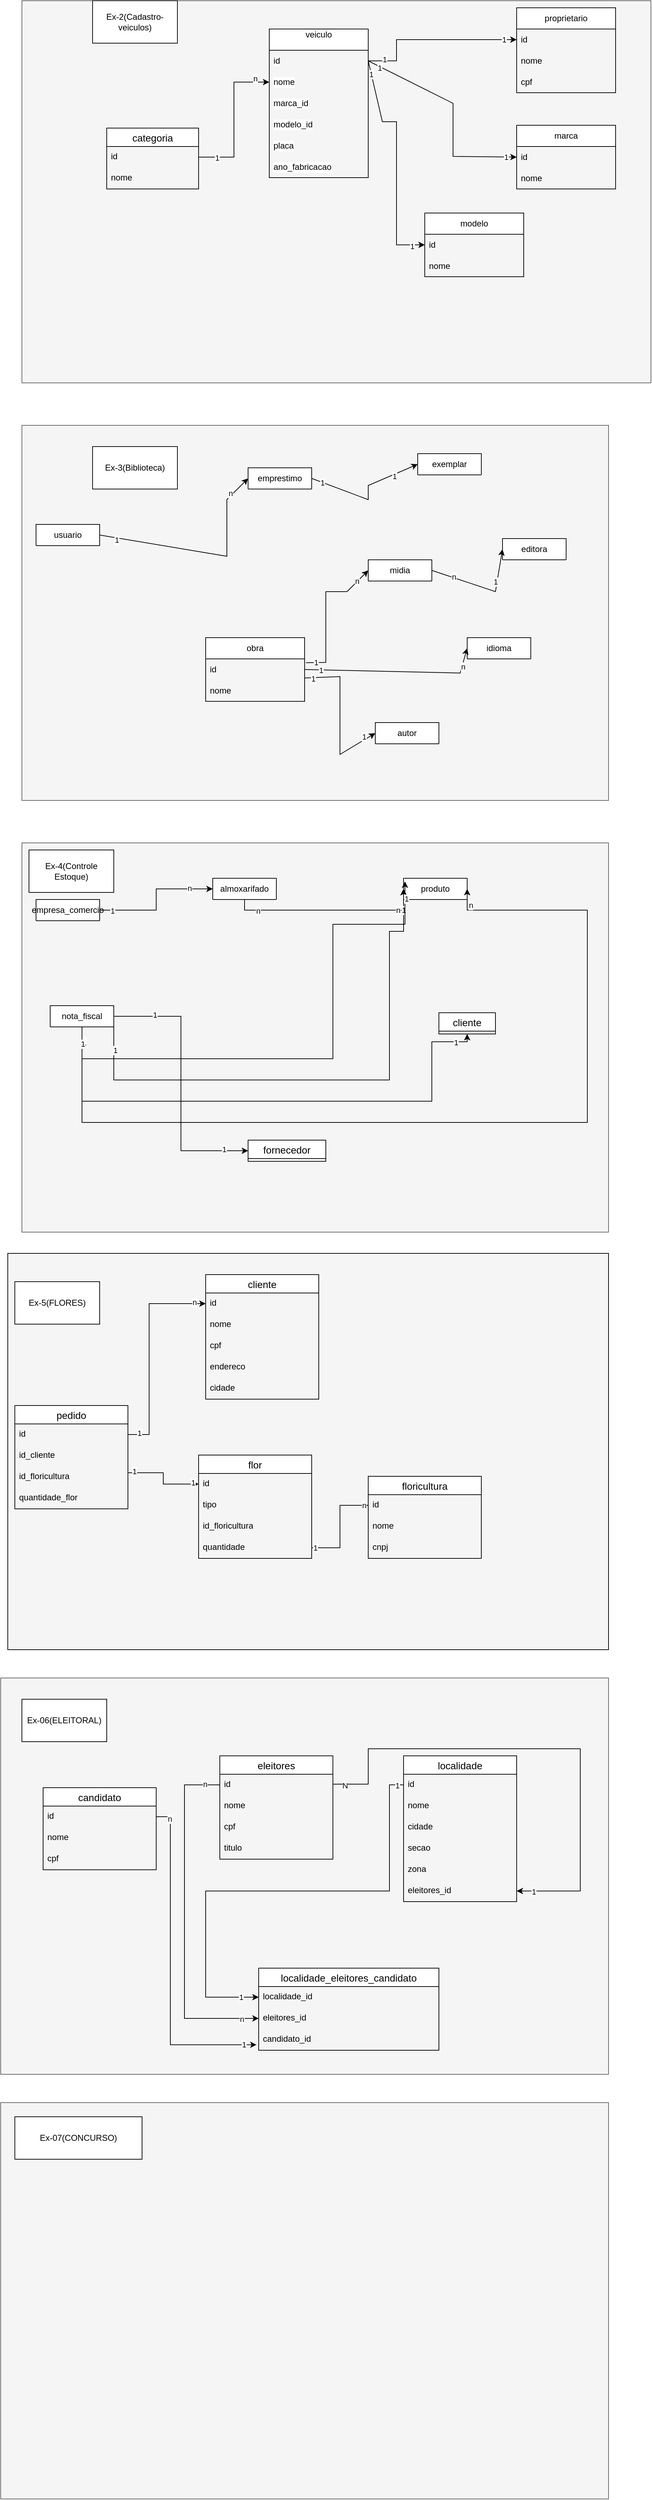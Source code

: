 <mxfile version="27.0.5">
  <diagram name="Página-1" id="_lAP68Dz9iwcbvkHMy-g">
    <mxGraphModel dx="1428" dy="556" grid="1" gridSize="10" guides="1" tooltips="1" connect="1" arrows="1" fold="1" page="0" pageScale="1" pageWidth="827" pageHeight="1169" math="0" shadow="0">
      <root>
        <mxCell id="0" />
        <mxCell id="1" parent="0" />
        <mxCell id="wO5CUgCHzCkX5qgZm7yN-17" value="" style="rounded=0;whiteSpace=wrap;html=1;fillColor=#f5f5f5;strokeColor=#666666;fontColor=#333333;" vertex="1" parent="1">
          <mxGeometry x="-80" y="2390" width="860" height="560" as="geometry" />
        </mxCell>
        <mxCell id="G7Bpa-2UbpX63X4hn4ga-27" value="" style="rounded=0;whiteSpace=wrap;html=1;fillColor=#f5f5f5;strokeColor=#666666;fontColor=#333333;" parent="1" vertex="1">
          <mxGeometry x="-50" y="620" width="830" height="530" as="geometry" />
        </mxCell>
        <mxCell id="G7Bpa-2UbpX63X4hn4ga-25" value="" style="rounded=0;whiteSpace=wrap;html=1;fillColor=#f5f5f5;strokeColor=#666666;fontColor=#333333;" parent="1" vertex="1">
          <mxGeometry x="-50" y="20" width="890" height="540" as="geometry" />
        </mxCell>
        <mxCell id="IacVwfHOCZXp0VKQCrp--6" value="marca" style="swimlane;fontStyle=0;childLayout=stackLayout;horizontal=1;startSize=30;horizontalStack=0;resizeParent=1;resizeParentMax=0;resizeLast=0;collapsible=1;marginBottom=0;whiteSpace=wrap;html=1;" parent="1" vertex="1">
          <mxGeometry x="650" y="196" width="140" height="90" as="geometry">
            <mxRectangle x="110" y="80" width="80" height="30" as="alternateBounds" />
          </mxGeometry>
        </mxCell>
        <mxCell id="IacVwfHOCZXp0VKQCrp--10" value="id" style="text;strokeColor=none;fillColor=none;align=left;verticalAlign=middle;spacingLeft=4;spacingRight=4;overflow=hidden;points=[[0,0.5],[1,0.5]];portConstraint=eastwest;rotatable=0;whiteSpace=wrap;html=1;" parent="IacVwfHOCZXp0VKQCrp--6" vertex="1">
          <mxGeometry y="30" width="140" height="30" as="geometry" />
        </mxCell>
        <mxCell id="IacVwfHOCZXp0VKQCrp--12" value="nome" style="text;strokeColor=none;fillColor=none;align=left;verticalAlign=middle;spacingLeft=4;spacingRight=4;overflow=hidden;points=[[0,0.5],[1,0.5]];portConstraint=eastwest;rotatable=0;whiteSpace=wrap;html=1;" parent="IacVwfHOCZXp0VKQCrp--6" vertex="1">
          <mxGeometry y="60" width="140" height="30" as="geometry" />
        </mxCell>
        <mxCell id="IacVwfHOCZXp0VKQCrp--13" value="proprietario" style="swimlane;fontStyle=0;childLayout=stackLayout;horizontal=1;startSize=30;horizontalStack=0;resizeParent=1;resizeParentMax=0;resizeLast=0;collapsible=1;marginBottom=0;whiteSpace=wrap;html=1;" parent="1" vertex="1">
          <mxGeometry x="650" y="30" width="140" height="120" as="geometry">
            <mxRectangle x="360" y="50" width="90" height="30" as="alternateBounds" />
          </mxGeometry>
        </mxCell>
        <mxCell id="IacVwfHOCZXp0VKQCrp--14" value="id" style="text;strokeColor=none;fillColor=none;align=left;verticalAlign=middle;spacingLeft=4;spacingRight=4;overflow=hidden;points=[[0,0.5],[1,0.5]];portConstraint=eastwest;rotatable=0;whiteSpace=wrap;html=1;" parent="IacVwfHOCZXp0VKQCrp--13" vertex="1">
          <mxGeometry y="30" width="140" height="30" as="geometry" />
        </mxCell>
        <mxCell id="G7Bpa-2UbpX63X4hn4ga-7" value="nome" style="text;strokeColor=none;fillColor=none;align=left;verticalAlign=middle;spacingLeft=4;spacingRight=4;overflow=hidden;points=[[0,0.5],[1,0.5]];portConstraint=eastwest;rotatable=0;whiteSpace=wrap;html=1;" parent="IacVwfHOCZXp0VKQCrp--13" vertex="1">
          <mxGeometry y="60" width="140" height="30" as="geometry" />
        </mxCell>
        <mxCell id="G7Bpa-2UbpX63X4hn4ga-8" value="cpf" style="text;strokeColor=none;fillColor=none;align=left;verticalAlign=middle;spacingLeft=4;spacingRight=4;overflow=hidden;points=[[0,0.5],[1,0.5]];portConstraint=eastwest;rotatable=0;whiteSpace=wrap;html=1;" parent="IacVwfHOCZXp0VKQCrp--13" vertex="1">
          <mxGeometry y="90" width="140" height="30" as="geometry" />
        </mxCell>
        <mxCell id="IacVwfHOCZXp0VKQCrp--21" value="veiculo&lt;div&gt;&lt;br&gt;&lt;/div&gt;" style="swimlane;fontStyle=0;childLayout=stackLayout;horizontal=1;startSize=30;horizontalStack=0;resizeParent=1;resizeParentMax=0;resizeLast=0;collapsible=1;marginBottom=0;whiteSpace=wrap;html=1;" parent="1" vertex="1">
          <mxGeometry x="300" y="60" width="140" height="210" as="geometry">
            <mxRectangle x="300" y="60" width="70" height="30" as="alternateBounds" />
          </mxGeometry>
        </mxCell>
        <mxCell id="IacVwfHOCZXp0VKQCrp--22" value="id" style="text;strokeColor=none;fillColor=none;align=left;verticalAlign=middle;spacingLeft=4;spacingRight=4;overflow=hidden;points=[[0,0.5],[1,0.5]];portConstraint=eastwest;rotatable=0;whiteSpace=wrap;html=1;labelBackgroundColor=default;" parent="IacVwfHOCZXp0VKQCrp--21" vertex="1">
          <mxGeometry y="30" width="140" height="30" as="geometry" />
        </mxCell>
        <mxCell id="G7Bpa-2UbpX63X4hn4ga-4" value="nome" style="text;strokeColor=none;fillColor=none;align=left;verticalAlign=middle;spacingLeft=4;spacingRight=4;overflow=hidden;points=[[0,0.5],[1,0.5]];portConstraint=eastwest;rotatable=0;whiteSpace=wrap;html=1;labelBackgroundColor=default;" parent="IacVwfHOCZXp0VKQCrp--21" vertex="1">
          <mxGeometry y="60" width="140" height="30" as="geometry" />
        </mxCell>
        <mxCell id="G7Bpa-2UbpX63X4hn4ga-5" value="marca_id" style="text;strokeColor=none;fillColor=none;align=left;verticalAlign=middle;spacingLeft=4;spacingRight=4;overflow=hidden;points=[[0,0.5],[1,0.5]];portConstraint=eastwest;rotatable=0;whiteSpace=wrap;html=1;labelBackgroundColor=default;" parent="IacVwfHOCZXp0VKQCrp--21" vertex="1">
          <mxGeometry y="90" width="140" height="30" as="geometry" />
        </mxCell>
        <mxCell id="G7Bpa-2UbpX63X4hn4ga-6" value="modelo_id" style="text;strokeColor=none;fillColor=none;align=left;verticalAlign=middle;spacingLeft=4;spacingRight=4;overflow=hidden;points=[[0,0.5],[1,0.5]];portConstraint=eastwest;rotatable=0;whiteSpace=wrap;html=1;labelBackgroundColor=default;" parent="IacVwfHOCZXp0VKQCrp--21" vertex="1">
          <mxGeometry y="120" width="140" height="30" as="geometry" />
        </mxCell>
        <mxCell id="G7Bpa-2UbpX63X4hn4ga-10" value="placa" style="text;strokeColor=none;fillColor=none;align=left;verticalAlign=middle;spacingLeft=4;spacingRight=4;overflow=hidden;points=[[0,0.5],[1,0.5]];portConstraint=eastwest;rotatable=0;whiteSpace=wrap;html=1;labelBackgroundColor=default;" parent="IacVwfHOCZXp0VKQCrp--21" vertex="1">
          <mxGeometry y="150" width="140" height="30" as="geometry" />
        </mxCell>
        <mxCell id="G7Bpa-2UbpX63X4hn4ga-67" value="ano_fabricacao" style="text;strokeColor=none;fillColor=none;align=left;verticalAlign=middle;spacingLeft=4;spacingRight=4;overflow=hidden;points=[[0,0.5],[1,0.5]];portConstraint=eastwest;rotatable=0;whiteSpace=wrap;html=1;labelBackgroundColor=default;" parent="IacVwfHOCZXp0VKQCrp--21" vertex="1">
          <mxGeometry y="180" width="140" height="30" as="geometry" />
        </mxCell>
        <mxCell id="IacVwfHOCZXp0VKQCrp--25" value="modelo" style="swimlane;fontStyle=0;childLayout=stackLayout;horizontal=1;startSize=30;horizontalStack=0;resizeParent=1;resizeParentMax=0;resizeLast=0;collapsible=1;marginBottom=0;whiteSpace=wrap;html=1;" parent="1" vertex="1">
          <mxGeometry x="520" y="320" width="140" height="90" as="geometry">
            <mxRectangle x="240" y="200" width="80" height="30" as="alternateBounds" />
          </mxGeometry>
        </mxCell>
        <mxCell id="IacVwfHOCZXp0VKQCrp--26" value="id" style="text;strokeColor=none;fillColor=none;align=left;verticalAlign=middle;spacingLeft=4;spacingRight=4;overflow=hidden;points=[[0,0.5],[1,0.5]];portConstraint=eastwest;rotatable=0;whiteSpace=wrap;html=1;" parent="IacVwfHOCZXp0VKQCrp--25" vertex="1">
          <mxGeometry y="30" width="140" height="30" as="geometry" />
        </mxCell>
        <mxCell id="G7Bpa-2UbpX63X4hn4ga-17" value="nome" style="text;strokeColor=none;fillColor=none;align=left;verticalAlign=middle;spacingLeft=4;spacingRight=4;overflow=hidden;points=[[0,0.5],[1,0.5]];portConstraint=eastwest;rotatable=0;whiteSpace=wrap;html=1;" parent="IacVwfHOCZXp0VKQCrp--25" vertex="1">
          <mxGeometry y="60" width="140" height="30" as="geometry" />
        </mxCell>
        <mxCell id="IacVwfHOCZXp0VKQCrp--31" value="categoria" style="swimlane;fontStyle=0;childLayout=stackLayout;horizontal=1;startSize=26;horizontalStack=0;resizeParent=1;resizeParentMax=0;resizeLast=0;collapsible=1;marginBottom=0;align=center;fontSize=14;" parent="1" vertex="1">
          <mxGeometry x="70" y="200" width="130" height="86" as="geometry">
            <mxRectangle x="70" y="200" width="80" height="30" as="alternateBounds" />
          </mxGeometry>
        </mxCell>
        <mxCell id="IacVwfHOCZXp0VKQCrp--32" value="id" style="text;strokeColor=none;fillColor=none;spacingLeft=4;spacingRight=4;overflow=hidden;rotatable=0;points=[[0,0.5],[1,0.5]];portConstraint=eastwest;fontSize=12;whiteSpace=wrap;html=1;" parent="IacVwfHOCZXp0VKQCrp--31" vertex="1">
          <mxGeometry y="26" width="130" height="30" as="geometry" />
        </mxCell>
        <mxCell id="G7Bpa-2UbpX63X4hn4ga-19" value="nome" style="text;strokeColor=none;fillColor=none;spacingLeft=4;spacingRight=4;overflow=hidden;rotatable=0;points=[[0,0.5],[1,0.5]];portConstraint=eastwest;fontSize=12;whiteSpace=wrap;html=1;" parent="IacVwfHOCZXp0VKQCrp--31" vertex="1">
          <mxGeometry y="56" width="130" height="30" as="geometry" />
        </mxCell>
        <mxCell id="G7Bpa-2UbpX63X4hn4ga-9" style="edgeStyle=none;rounded=0;orthogonalLoop=1;jettySize=auto;html=1;exitX=1;exitY=0.5;exitDx=0;exitDy=0;entryX=0;entryY=0.5;entryDx=0;entryDy=0;" parent="1" source="IacVwfHOCZXp0VKQCrp--22" target="IacVwfHOCZXp0VKQCrp--14" edge="1">
          <mxGeometry relative="1" as="geometry">
            <Array as="points">
              <mxPoint x="480" y="105" />
              <mxPoint x="480" y="75" />
            </Array>
          </mxGeometry>
        </mxCell>
        <mxCell id="G7Bpa-2UbpX63X4hn4ga-11" value="1" style="edgeLabel;html=1;align=center;verticalAlign=middle;resizable=0;points=[];" parent="G7Bpa-2UbpX63X4hn4ga-9" vertex="1" connectable="0">
          <mxGeometry x="-0.81" y="2" relative="1" as="geometry">
            <mxPoint as="offset" />
          </mxGeometry>
        </mxCell>
        <mxCell id="G7Bpa-2UbpX63X4hn4ga-12" value="1" style="edgeLabel;html=1;align=center;verticalAlign=middle;resizable=0;points=[];" parent="G7Bpa-2UbpX63X4hn4ga-9" vertex="1" connectable="0">
          <mxGeometry x="0.85" relative="1" as="geometry">
            <mxPoint as="offset" />
          </mxGeometry>
        </mxCell>
        <mxCell id="G7Bpa-2UbpX63X4hn4ga-13" style="edgeStyle=none;rounded=0;orthogonalLoop=1;jettySize=auto;html=1;entryX=0;entryY=0.5;entryDx=0;entryDy=0;exitX=1;exitY=0.5;exitDx=0;exitDy=0;" parent="1" source="IacVwfHOCZXp0VKQCrp--22" target="IacVwfHOCZXp0VKQCrp--26" edge="1">
          <mxGeometry relative="1" as="geometry">
            <mxPoint x="440" y="191" as="sourcePoint" />
            <mxPoint x="503.64" y="370" as="targetPoint" />
            <Array as="points">
              <mxPoint x="460" y="191" />
              <mxPoint x="480" y="191" />
              <mxPoint x="480" y="365" />
            </Array>
          </mxGeometry>
        </mxCell>
        <mxCell id="G7Bpa-2UbpX63X4hn4ga-14" value="1" style="edgeLabel;html=1;align=center;verticalAlign=middle;resizable=0;points=[];" parent="G7Bpa-2UbpX63X4hn4ga-13" vertex="1" connectable="0">
          <mxGeometry x="-0.883" y="-1" relative="1" as="geometry">
            <mxPoint as="offset" />
          </mxGeometry>
        </mxCell>
        <mxCell id="G7Bpa-2UbpX63X4hn4ga-15" value="1" style="edgeLabel;html=1;align=center;verticalAlign=middle;resizable=0;points=[];" parent="G7Bpa-2UbpX63X4hn4ga-13" vertex="1" connectable="0">
          <mxGeometry x="0.888" y="-2" relative="1" as="geometry">
            <mxPoint as="offset" />
          </mxGeometry>
        </mxCell>
        <mxCell id="G7Bpa-2UbpX63X4hn4ga-18" style="edgeStyle=none;rounded=0;orthogonalLoop=1;jettySize=auto;html=1;entryX=0;entryY=0.5;entryDx=0;entryDy=0;exitX=1;exitY=0.5;exitDx=0;exitDy=0;" parent="1" source="IacVwfHOCZXp0VKQCrp--22" target="IacVwfHOCZXp0VKQCrp--10" edge="1">
          <mxGeometry relative="1" as="geometry">
            <mxPoint x="440" y="165" as="sourcePoint" />
            <mxPoint x="730" y="315" as="targetPoint" />
            <Array as="points">
              <mxPoint x="560" y="165" />
              <mxPoint x="560" y="240" />
            </Array>
          </mxGeometry>
        </mxCell>
        <mxCell id="h-aRL1PdhSvuxkFvsWRz-71" value="1" style="edgeLabel;html=1;align=center;verticalAlign=middle;resizable=0;points=[];" parent="G7Bpa-2UbpX63X4hn4ga-18" vertex="1" connectable="0">
          <mxGeometry x="-0.87" y="-1" relative="1" as="geometry">
            <mxPoint x="-1" as="offset" />
          </mxGeometry>
        </mxCell>
        <mxCell id="h-aRL1PdhSvuxkFvsWRz-72" value="1" style="edgeLabel;html=1;align=center;verticalAlign=middle;resizable=0;points=[];" parent="G7Bpa-2UbpX63X4hn4ga-18" vertex="1" connectable="0">
          <mxGeometry x="0.898" relative="1" as="geometry">
            <mxPoint as="offset" />
          </mxGeometry>
        </mxCell>
        <mxCell id="G7Bpa-2UbpX63X4hn4ga-20" style="edgeStyle=none;rounded=0;orthogonalLoop=1;jettySize=auto;html=1;entryX=0;entryY=0.5;entryDx=0;entryDy=0;exitX=1;exitY=0.5;exitDx=0;exitDy=0;" parent="1" source="IacVwfHOCZXp0VKQCrp--32" target="G7Bpa-2UbpX63X4hn4ga-4" edge="1">
          <mxGeometry relative="1" as="geometry">
            <Array as="points">
              <mxPoint x="250" y="241" />
              <mxPoint x="250" y="135" />
            </Array>
          </mxGeometry>
        </mxCell>
        <mxCell id="G7Bpa-2UbpX63X4hn4ga-66" value="1" style="edgeLabel;html=1;align=center;verticalAlign=middle;resizable=0;points=[];" parent="G7Bpa-2UbpX63X4hn4ga-20" vertex="1" connectable="0">
          <mxGeometry x="-0.753" y="-1" relative="1" as="geometry">
            <mxPoint as="offset" />
          </mxGeometry>
        </mxCell>
        <mxCell id="G7Bpa-2UbpX63X4hn4ga-68" value="n" style="edgeLabel;html=1;align=center;verticalAlign=middle;resizable=0;points=[];" parent="G7Bpa-2UbpX63X4hn4ga-20" vertex="1" connectable="0">
          <mxGeometry x="0.795" y="5" relative="1" as="geometry">
            <mxPoint x="1" as="offset" />
          </mxGeometry>
        </mxCell>
        <mxCell id="G7Bpa-2UbpX63X4hn4ga-26" value="Ex-2(Cadastro-veiculos)" style="rounded=0;whiteSpace=wrap;html=1;" parent="1" vertex="1">
          <mxGeometry x="50" y="20" width="120" height="60" as="geometry" />
        </mxCell>
        <mxCell id="G7Bpa-2UbpX63X4hn4ga-28" value="Ex-3(Biblioteca)" style="rounded=0;whiteSpace=wrap;html=1;" parent="1" vertex="1">
          <mxGeometry x="50" y="650" width="120" height="60" as="geometry" />
        </mxCell>
        <mxCell id="G7Bpa-2UbpX63X4hn4ga-29" value="usuario" style="swimlane;fontStyle=0;childLayout=stackLayout;horizontal=1;startSize=30;horizontalStack=0;resizeParent=1;resizeParentMax=0;resizeLast=0;collapsible=1;marginBottom=0;whiteSpace=wrap;html=1;" parent="1" vertex="1" collapsed="1">
          <mxGeometry x="-30" y="760" width="90" height="30" as="geometry">
            <mxRectangle x="-30" y="760" width="250" height="150" as="alternateBounds" />
          </mxGeometry>
        </mxCell>
        <mxCell id="G7Bpa-2UbpX63X4hn4ga-30" value="id" style="text;strokeColor=none;fillColor=none;align=left;verticalAlign=middle;spacingLeft=4;spacingRight=4;overflow=hidden;points=[[0,0.5],[1,0.5]];portConstraint=eastwest;rotatable=0;whiteSpace=wrap;html=1;" parent="G7Bpa-2UbpX63X4hn4ga-29" vertex="1">
          <mxGeometry y="30" width="250" height="30" as="geometry" />
        </mxCell>
        <mxCell id="G7Bpa-2UbpX63X4hn4ga-58" value="nome" style="text;strokeColor=none;fillColor=none;align=left;verticalAlign=middle;spacingLeft=4;spacingRight=4;overflow=hidden;points=[[0,0.5],[1,0.5]];portConstraint=eastwest;rotatable=0;whiteSpace=wrap;html=1;" parent="G7Bpa-2UbpX63X4hn4ga-29" vertex="1">
          <mxGeometry y="60" width="250" height="30" as="geometry" />
        </mxCell>
        <mxCell id="VjDglddzhyZa91ICOikW-72" value="curso" style="text;strokeColor=none;fillColor=none;align=left;verticalAlign=middle;spacingLeft=4;spacingRight=4;overflow=hidden;points=[[0,0.5],[1,0.5]];portConstraint=eastwest;rotatable=0;whiteSpace=wrap;html=1;" parent="G7Bpa-2UbpX63X4hn4ga-29" vertex="1">
          <mxGeometry y="90" width="250" height="30" as="geometry" />
        </mxCell>
        <mxCell id="VjDglddzhyZa91ICOikW-104" value="tipo(string) =professor,aluno,funcionario" style="text;strokeColor=none;fillColor=none;align=left;verticalAlign=middle;spacingLeft=4;spacingRight=4;overflow=hidden;points=[[0,0.5],[1,0.5]];portConstraint=eastwest;rotatable=0;whiteSpace=wrap;html=1;" parent="G7Bpa-2UbpX63X4hn4ga-29" vertex="1">
          <mxGeometry y="120" width="250" height="30" as="geometry" />
        </mxCell>
        <mxCell id="G7Bpa-2UbpX63X4hn4ga-31" value="obra" style="swimlane;fontStyle=0;childLayout=stackLayout;horizontal=1;startSize=30;horizontalStack=0;resizeParent=1;resizeParentMax=0;resizeLast=0;collapsible=1;marginBottom=0;whiteSpace=wrap;html=1;" parent="1" vertex="1">
          <mxGeometry x="210" y="920" width="140" height="90" as="geometry">
            <mxRectangle x="210" y="920" width="90" height="30" as="alternateBounds" />
          </mxGeometry>
        </mxCell>
        <mxCell id="G7Bpa-2UbpX63X4hn4ga-32" value="id" style="text;strokeColor=none;fillColor=none;align=left;verticalAlign=middle;spacingLeft=4;spacingRight=4;overflow=hidden;points=[[0,0.5],[1,0.5]];portConstraint=eastwest;rotatable=0;whiteSpace=wrap;html=1;" parent="G7Bpa-2UbpX63X4hn4ga-31" vertex="1">
          <mxGeometry y="30" width="140" height="30" as="geometry" />
        </mxCell>
        <mxCell id="G7Bpa-2UbpX63X4hn4ga-59" value="nome" style="text;strokeColor=none;fillColor=none;align=left;verticalAlign=middle;spacingLeft=4;spacingRight=4;overflow=hidden;points=[[0,0.5],[1,0.5]];portConstraint=eastwest;rotatable=0;whiteSpace=wrap;html=1;" parent="G7Bpa-2UbpX63X4hn4ga-31" vertex="1">
          <mxGeometry y="60" width="140" height="30" as="geometry" />
        </mxCell>
        <mxCell id="G7Bpa-2UbpX63X4hn4ga-34" value="idioma" style="swimlane;fontStyle=0;childLayout=stackLayout;horizontal=1;startSize=30;horizontalStack=0;resizeParent=1;resizeParentMax=0;resizeLast=0;collapsible=1;marginBottom=0;whiteSpace=wrap;html=1;" parent="1" vertex="1" collapsed="1">
          <mxGeometry x="580" y="920" width="90" height="30" as="geometry">
            <mxRectangle x="580" y="920" width="140" height="90" as="alternateBounds" />
          </mxGeometry>
        </mxCell>
        <mxCell id="G7Bpa-2UbpX63X4hn4ga-35" value="id" style="text;strokeColor=none;fillColor=none;align=left;verticalAlign=middle;spacingLeft=4;spacingRight=4;overflow=hidden;points=[[0,0.5],[1,0.5]];portConstraint=eastwest;rotatable=0;whiteSpace=wrap;html=1;" parent="G7Bpa-2UbpX63X4hn4ga-34" vertex="1">
          <mxGeometry y="30" width="140" height="30" as="geometry" />
        </mxCell>
        <mxCell id="G7Bpa-2UbpX63X4hn4ga-61" value="nome" style="text;strokeColor=none;fillColor=none;align=left;verticalAlign=middle;spacingLeft=4;spacingRight=4;overflow=hidden;points=[[0,0.5],[1,0.5]];portConstraint=eastwest;rotatable=0;whiteSpace=wrap;html=1;" parent="G7Bpa-2UbpX63X4hn4ga-34" vertex="1">
          <mxGeometry y="60" width="140" height="30" as="geometry" />
        </mxCell>
        <mxCell id="G7Bpa-2UbpX63X4hn4ga-36" value="midia" style="swimlane;fontStyle=0;childLayout=stackLayout;horizontal=1;startSize=30;horizontalStack=0;resizeParent=1;resizeParentMax=0;resizeLast=0;collapsible=1;marginBottom=0;whiteSpace=wrap;html=1;" parent="1" vertex="1" collapsed="1">
          <mxGeometry x="440" y="810" width="90" height="30" as="geometry">
            <mxRectangle x="440" y="810" width="140" height="60" as="alternateBounds" />
          </mxGeometry>
        </mxCell>
        <mxCell id="G7Bpa-2UbpX63X4hn4ga-37" value="id" style="text;strokeColor=none;fillColor=none;align=left;verticalAlign=middle;spacingLeft=4;spacingRight=4;overflow=hidden;points=[[0,0.5],[1,0.5]];portConstraint=eastwest;rotatable=0;whiteSpace=wrap;html=1;" parent="G7Bpa-2UbpX63X4hn4ga-36" vertex="1">
          <mxGeometry y="30" width="140" height="30" as="geometry" />
        </mxCell>
        <mxCell id="G7Bpa-2UbpX63X4hn4ga-38" value="autor" style="swimlane;fontStyle=0;childLayout=stackLayout;horizontal=1;startSize=30;horizontalStack=0;resizeParent=1;resizeParentMax=0;resizeLast=0;collapsible=1;marginBottom=0;whiteSpace=wrap;html=1;" parent="1" vertex="1" collapsed="1">
          <mxGeometry x="450" y="1040" width="90" height="30" as="geometry">
            <mxRectangle x="450" y="1040" width="140" height="90" as="alternateBounds" />
          </mxGeometry>
        </mxCell>
        <mxCell id="G7Bpa-2UbpX63X4hn4ga-39" value="id" style="text;strokeColor=none;fillColor=none;align=left;verticalAlign=middle;spacingLeft=4;spacingRight=4;overflow=hidden;points=[[0,0.5],[1,0.5]];portConstraint=eastwest;rotatable=0;whiteSpace=wrap;html=1;" parent="G7Bpa-2UbpX63X4hn4ga-38" vertex="1">
          <mxGeometry y="30" width="140" height="30" as="geometry" />
        </mxCell>
        <mxCell id="G7Bpa-2UbpX63X4hn4ga-60" value="nome" style="text;strokeColor=none;fillColor=none;align=left;verticalAlign=middle;spacingLeft=4;spacingRight=4;overflow=hidden;points=[[0,0.5],[1,0.5]];portConstraint=eastwest;rotatable=0;whiteSpace=wrap;html=1;" parent="G7Bpa-2UbpX63X4hn4ga-38" vertex="1">
          <mxGeometry y="60" width="140" height="30" as="geometry" />
        </mxCell>
        <mxCell id="G7Bpa-2UbpX63X4hn4ga-40" value="editora" style="swimlane;fontStyle=0;childLayout=stackLayout;horizontal=1;startSize=30;horizontalStack=0;resizeParent=1;resizeParentMax=0;resizeLast=0;collapsible=1;marginBottom=0;whiteSpace=wrap;html=1;" parent="1" vertex="1" collapsed="1">
          <mxGeometry x="630" y="780" width="90" height="30" as="geometry">
            <mxRectangle x="630" y="780" width="140" height="90" as="alternateBounds" />
          </mxGeometry>
        </mxCell>
        <mxCell id="G7Bpa-2UbpX63X4hn4ga-41" value="id" style="text;strokeColor=none;fillColor=none;align=left;verticalAlign=middle;spacingLeft=4;spacingRight=4;overflow=hidden;points=[[0,0.5],[1,0.5]];portConstraint=eastwest;rotatable=0;whiteSpace=wrap;html=1;" parent="G7Bpa-2UbpX63X4hn4ga-40" vertex="1">
          <mxGeometry y="30" width="140" height="30" as="geometry" />
        </mxCell>
        <mxCell id="G7Bpa-2UbpX63X4hn4ga-62" value="nome" style="text;strokeColor=none;fillColor=none;align=left;verticalAlign=middle;spacingLeft=4;spacingRight=4;overflow=hidden;points=[[0,0.5],[1,0.5]];portConstraint=eastwest;rotatable=0;whiteSpace=wrap;html=1;" parent="G7Bpa-2UbpX63X4hn4ga-40" vertex="1">
          <mxGeometry y="60" width="140" height="30" as="geometry" />
        </mxCell>
        <mxCell id="G7Bpa-2UbpX63X4hn4ga-42" value="exemplar" style="swimlane;fontStyle=0;childLayout=stackLayout;horizontal=1;startSize=30;horizontalStack=0;resizeParent=1;resizeParentMax=0;resizeLast=0;collapsible=1;marginBottom=0;whiteSpace=wrap;html=1;" parent="1" vertex="1" collapsed="1">
          <mxGeometry x="510" y="660" width="90" height="30" as="geometry">
            <mxRectangle x="510" y="660" width="140" height="90" as="alternateBounds" />
          </mxGeometry>
        </mxCell>
        <mxCell id="G7Bpa-2UbpX63X4hn4ga-43" value="id" style="text;strokeColor=none;fillColor=none;align=left;verticalAlign=middle;spacingLeft=4;spacingRight=4;overflow=hidden;points=[[0,0.5],[1,0.5]];portConstraint=eastwest;rotatable=0;whiteSpace=wrap;html=1;" parent="G7Bpa-2UbpX63X4hn4ga-42" vertex="1">
          <mxGeometry y="30" width="140" height="30" as="geometry" />
        </mxCell>
        <mxCell id="G7Bpa-2UbpX63X4hn4ga-56" value="nome" style="text;strokeColor=none;fillColor=none;align=left;verticalAlign=middle;spacingLeft=4;spacingRight=4;overflow=hidden;points=[[0,0.5],[1,0.5]];portConstraint=eastwest;rotatable=0;whiteSpace=wrap;html=1;" parent="G7Bpa-2UbpX63X4hn4ga-42" vertex="1">
          <mxGeometry y="60" width="140" height="30" as="geometry" />
        </mxCell>
        <mxCell id="G7Bpa-2UbpX63X4hn4ga-44" value="emprestimo" style="swimlane;fontStyle=0;childLayout=stackLayout;horizontal=1;startSize=30;horizontalStack=0;resizeParent=1;resizeParentMax=0;resizeLast=0;collapsible=1;marginBottom=0;whiteSpace=wrap;html=1;" parent="1" vertex="1" collapsed="1">
          <mxGeometry x="270" y="680" width="90" height="30" as="geometry">
            <mxRectangle x="270" y="680" width="140" height="90" as="alternateBounds" />
          </mxGeometry>
        </mxCell>
        <mxCell id="G7Bpa-2UbpX63X4hn4ga-45" value="id" style="text;strokeColor=none;fillColor=none;align=left;verticalAlign=middle;spacingLeft=4;spacingRight=4;overflow=hidden;points=[[0,0.5],[1,0.5]];portConstraint=eastwest;rotatable=0;whiteSpace=wrap;html=1;" parent="G7Bpa-2UbpX63X4hn4ga-44" vertex="1">
          <mxGeometry y="30" width="140" height="30" as="geometry" />
        </mxCell>
        <mxCell id="G7Bpa-2UbpX63X4hn4ga-57" value="nome" style="text;strokeColor=none;fillColor=none;align=left;verticalAlign=middle;spacingLeft=4;spacingRight=4;overflow=hidden;points=[[0,0.5],[1,0.5]];portConstraint=eastwest;rotatable=0;whiteSpace=wrap;html=1;" parent="G7Bpa-2UbpX63X4hn4ga-44" vertex="1">
          <mxGeometry y="60" width="140" height="30" as="geometry" />
        </mxCell>
        <mxCell id="G7Bpa-2UbpX63X4hn4ga-46" value="" style="edgeStyle=none;rounded=0;orthogonalLoop=1;jettySize=auto;html=1;entryX=0;entryY=0.5;entryDx=0;entryDy=0;exitX=1.014;exitY=0.18;exitDx=0;exitDy=0;exitPerimeter=0;" parent="1" source="G7Bpa-2UbpX63X4hn4ga-32" target="G7Bpa-2UbpX63X4hn4ga-37" edge="1">
          <mxGeometry relative="1" as="geometry">
            <Array as="points">
              <mxPoint x="380" y="955" />
              <mxPoint x="380" y="910" />
              <mxPoint x="380" y="855" />
              <mxPoint x="410" y="855" />
            </Array>
          </mxGeometry>
        </mxCell>
        <mxCell id="VjDglddzhyZa91ICOikW-44" value="1" style="edgeLabel;html=1;align=center;verticalAlign=middle;resizable=0;points=[];" parent="G7Bpa-2UbpX63X4hn4ga-46" vertex="1" connectable="0">
          <mxGeometry x="-0.863" relative="1" as="geometry">
            <mxPoint as="offset" />
          </mxGeometry>
        </mxCell>
        <mxCell id="VjDglddzhyZa91ICOikW-45" value="n" style="edgeLabel;html=1;align=center;verticalAlign=middle;resizable=0;points=[];" parent="G7Bpa-2UbpX63X4hn4ga-46" vertex="1" connectable="0">
          <mxGeometry x="0.788" y="1" relative="1" as="geometry">
            <mxPoint as="offset" />
          </mxGeometry>
        </mxCell>
        <mxCell id="G7Bpa-2UbpX63X4hn4ga-50" style="edgeStyle=none;rounded=0;orthogonalLoop=1;jettySize=auto;html=1;entryX=0;entryY=0.5;entryDx=0;entryDy=0;exitX=1;exitY=0.5;exitDx=0;exitDy=0;" parent="1" source="G7Bpa-2UbpX63X4hn4ga-30" target="G7Bpa-2UbpX63X4hn4ga-45" edge="1">
          <mxGeometry relative="1" as="geometry">
            <Array as="points">
              <mxPoint x="240" y="805" />
              <mxPoint x="240" y="725" />
            </Array>
          </mxGeometry>
        </mxCell>
        <mxCell id="VjDglddzhyZa91ICOikW-40" value="1" style="edgeLabel;html=1;align=center;verticalAlign=middle;resizable=0;points=[];" parent="G7Bpa-2UbpX63X4hn4ga-50" vertex="1" connectable="0">
          <mxGeometry x="-0.835" y="-3" relative="1" as="geometry">
            <mxPoint as="offset" />
          </mxGeometry>
        </mxCell>
        <mxCell id="VjDglddzhyZa91ICOikW-41" value="n" style="edgeLabel;html=1;align=center;verticalAlign=middle;resizable=0;points=[];" parent="G7Bpa-2UbpX63X4hn4ga-50" vertex="1" connectable="0">
          <mxGeometry x="0.789" y="3" relative="1" as="geometry">
            <mxPoint as="offset" />
          </mxGeometry>
        </mxCell>
        <mxCell id="G7Bpa-2UbpX63X4hn4ga-51" style="edgeStyle=none;rounded=0;orthogonalLoop=1;jettySize=auto;html=1;entryX=0;entryY=0.5;entryDx=0;entryDy=0;exitX=1;exitY=0.5;exitDx=0;exitDy=0;" parent="1" source="G7Bpa-2UbpX63X4hn4ga-45" target="G7Bpa-2UbpX63X4hn4ga-43" edge="1">
          <mxGeometry relative="1" as="geometry">
            <Array as="points">
              <mxPoint x="440" y="725" />
              <mxPoint x="440" y="705" />
            </Array>
          </mxGeometry>
        </mxCell>
        <mxCell id="VjDglddzhyZa91ICOikW-42" value="1" style="edgeLabel;html=1;align=center;verticalAlign=middle;resizable=0;points=[];" parent="G7Bpa-2UbpX63X4hn4ga-51" vertex="1" connectable="0">
          <mxGeometry x="0.589" y="-2" relative="1" as="geometry">
            <mxPoint as="offset" />
          </mxGeometry>
        </mxCell>
        <mxCell id="VjDglddzhyZa91ICOikW-43" value="1" style="edgeLabel;html=1;align=center;verticalAlign=middle;resizable=0;points=[];" parent="G7Bpa-2UbpX63X4hn4ga-51" vertex="1" connectable="0">
          <mxGeometry x="-0.823" relative="1" as="geometry">
            <mxPoint as="offset" />
          </mxGeometry>
        </mxCell>
        <mxCell id="G7Bpa-2UbpX63X4hn4ga-52" style="edgeStyle=none;rounded=0;orthogonalLoop=1;jettySize=auto;html=1;entryX=0;entryY=0.5;entryDx=0;entryDy=0;exitX=1;exitY=0.5;exitDx=0;exitDy=0;" parent="1" source="G7Bpa-2UbpX63X4hn4ga-37" target="G7Bpa-2UbpX63X4hn4ga-41" edge="1">
          <mxGeometry relative="1" as="geometry">
            <Array as="points">
              <mxPoint x="620" y="855" />
            </Array>
          </mxGeometry>
        </mxCell>
        <mxCell id="VjDglddzhyZa91ICOikW-46" value="1" style="edgeLabel;html=1;align=center;verticalAlign=middle;resizable=0;points=[];" parent="G7Bpa-2UbpX63X4hn4ga-52" vertex="1" connectable="0">
          <mxGeometry x="0.391" y="2" relative="1" as="geometry">
            <mxPoint x="-1" as="offset" />
          </mxGeometry>
        </mxCell>
        <mxCell id="VjDglddzhyZa91ICOikW-47" value="n" style="edgeLabel;html=1;align=center;verticalAlign=middle;resizable=0;points=[];" parent="G7Bpa-2UbpX63X4hn4ga-52" vertex="1" connectable="0">
          <mxGeometry x="-0.574" y="2" relative="1" as="geometry">
            <mxPoint x="-1" as="offset" />
          </mxGeometry>
        </mxCell>
        <mxCell id="G7Bpa-2UbpX63X4hn4ga-53" style="edgeStyle=none;rounded=0;orthogonalLoop=1;jettySize=auto;html=1;entryX=0;entryY=0.5;entryDx=0;entryDy=0;exitX=0.999;exitY=0.9;exitDx=0;exitDy=0;exitPerimeter=0;" parent="1" source="G7Bpa-2UbpX63X4hn4ga-32" target="G7Bpa-2UbpX63X4hn4ga-39" edge="1">
          <mxGeometry relative="1" as="geometry">
            <mxPoint x="299" y="975" as="sourcePoint" />
            <Array as="points">
              <mxPoint x="400" y="975" />
              <mxPoint x="400" y="1085" />
            </Array>
          </mxGeometry>
        </mxCell>
        <mxCell id="VjDglddzhyZa91ICOikW-50" value="1" style="edgeLabel;html=1;align=center;verticalAlign=middle;resizable=0;points=[];" parent="G7Bpa-2UbpX63X4hn4ga-53" vertex="1" connectable="0">
          <mxGeometry x="-0.895" y="-1" relative="1" as="geometry">
            <mxPoint as="offset" />
          </mxGeometry>
        </mxCell>
        <mxCell id="VjDglddzhyZa91ICOikW-51" value="1" style="edgeLabel;html=1;align=center;verticalAlign=middle;resizable=0;points=[];" parent="G7Bpa-2UbpX63X4hn4ga-53" vertex="1" connectable="0">
          <mxGeometry x="0.847" y="4" relative="1" as="geometry">
            <mxPoint as="offset" />
          </mxGeometry>
        </mxCell>
        <mxCell id="G7Bpa-2UbpX63X4hn4ga-54" style="edgeStyle=none;rounded=0;orthogonalLoop=1;jettySize=auto;html=1;entryX=0;entryY=0.5;entryDx=0;entryDy=0;exitX=1;exitY=0.5;exitDx=0;exitDy=0;" parent="1" source="G7Bpa-2UbpX63X4hn4ga-32" target="G7Bpa-2UbpX63X4hn4ga-35" edge="1">
          <mxGeometry relative="1" as="geometry">
            <Array as="points">
              <mxPoint x="570" y="970" />
            </Array>
          </mxGeometry>
        </mxCell>
        <mxCell id="VjDglddzhyZa91ICOikW-48" value="1" style="edgeLabel;html=1;align=center;verticalAlign=middle;resizable=0;points=[];" parent="G7Bpa-2UbpX63X4hn4ga-54" vertex="1" connectable="0">
          <mxGeometry x="-0.811" y="-1" relative="1" as="geometry">
            <mxPoint x="-1" y="-1" as="offset" />
          </mxGeometry>
        </mxCell>
        <mxCell id="VjDglddzhyZa91ICOikW-49" value="n" style="edgeLabel;html=1;align=center;verticalAlign=middle;resizable=0;points=[];" parent="G7Bpa-2UbpX63X4hn4ga-54" vertex="1" connectable="0">
          <mxGeometry x="0.795" y="-1" relative="1" as="geometry">
            <mxPoint as="offset" />
          </mxGeometry>
        </mxCell>
        <mxCell id="VjDglddzhyZa91ICOikW-5" value="" style="rounded=0;whiteSpace=wrap;html=1;fillColor=#f5f5f5;strokeColor=#666666;fontColor=#333333;" parent="1" vertex="1">
          <mxGeometry x="-50" y="1210" width="830" height="550" as="geometry" />
        </mxCell>
        <mxCell id="VjDglddzhyZa91ICOikW-6" value="Ex-4(Controle Estoque)" style="rounded=0;whiteSpace=wrap;html=1;" parent="1" vertex="1">
          <mxGeometry x="-40" y="1220" width="120" height="60" as="geometry" />
        </mxCell>
        <mxCell id="VjDglddzhyZa91ICOikW-7" value="empresa_comercio" style="swimlane;fontStyle=0;childLayout=stackLayout;horizontal=1;startSize=30;horizontalStack=0;resizeParent=1;resizeParentMax=0;resizeLast=0;collapsible=1;marginBottom=0;whiteSpace=wrap;html=1;" parent="1" vertex="1" collapsed="1">
          <mxGeometry x="-30" y="1290" width="90" height="30" as="geometry">
            <mxRectangle x="-30" y="1290" width="140" height="120" as="alternateBounds" />
          </mxGeometry>
        </mxCell>
        <mxCell id="VjDglddzhyZa91ICOikW-8" value="id" style="text;strokeColor=none;fillColor=none;align=left;verticalAlign=middle;spacingLeft=4;spacingRight=4;overflow=hidden;points=[[0,0.5],[1,0.5]];portConstraint=eastwest;rotatable=0;whiteSpace=wrap;html=1;" parent="VjDglddzhyZa91ICOikW-7" vertex="1">
          <mxGeometry y="30" width="140" height="30" as="geometry" />
        </mxCell>
        <mxCell id="VjDglddzhyZa91ICOikW-9" value="nome" style="text;strokeColor=none;fillColor=none;align=left;verticalAlign=middle;spacingLeft=4;spacingRight=4;overflow=hidden;points=[[0,0.5],[1,0.5]];portConstraint=eastwest;rotatable=0;whiteSpace=wrap;html=1;" parent="VjDglddzhyZa91ICOikW-7" vertex="1">
          <mxGeometry y="60" width="140" height="30" as="geometry" />
        </mxCell>
        <mxCell id="VjDglddzhyZa91ICOikW-102" value="cnpj" style="text;strokeColor=none;fillColor=none;align=left;verticalAlign=middle;spacingLeft=4;spacingRight=4;overflow=hidden;points=[[0,0.5],[1,0.5]];portConstraint=eastwest;rotatable=0;whiteSpace=wrap;html=1;" parent="VjDglddzhyZa91ICOikW-7" vertex="1">
          <mxGeometry y="90" width="140" height="30" as="geometry" />
        </mxCell>
        <mxCell id="VjDglddzhyZa91ICOikW-10" value="nota_fiscal" style="swimlane;fontStyle=0;childLayout=stackLayout;horizontal=1;startSize=30;horizontalStack=0;resizeParent=1;resizeParentMax=0;resizeLast=0;collapsible=1;marginBottom=0;whiteSpace=wrap;html=1;" parent="1" vertex="1" collapsed="1">
          <mxGeometry x="-10" y="1440" width="90" height="30" as="geometry">
            <mxRectangle x="-10" y="1440" width="140" height="210" as="alternateBounds" />
          </mxGeometry>
        </mxCell>
        <mxCell id="VjDglddzhyZa91ICOikW-11" value="id" style="text;strokeColor=none;fillColor=none;align=left;verticalAlign=middle;spacingLeft=4;spacingRight=4;overflow=hidden;points=[[0,0.5],[1,0.5]];portConstraint=eastwest;rotatable=0;whiteSpace=wrap;html=1;" parent="VjDglddzhyZa91ICOikW-10" vertex="1">
          <mxGeometry y="30" width="140" height="30" as="geometry" />
        </mxCell>
        <mxCell id="VjDglddzhyZa91ICOikW-12" value="entrada" style="text;strokeColor=none;fillColor=none;align=left;verticalAlign=middle;spacingLeft=4;spacingRight=4;overflow=hidden;points=[[0,0.5],[1,0.5]];portConstraint=eastwest;rotatable=0;whiteSpace=wrap;html=1;" parent="VjDglddzhyZa91ICOikW-10" vertex="1">
          <mxGeometry y="60" width="140" height="30" as="geometry" />
        </mxCell>
        <mxCell id="VjDglddzhyZa91ICOikW-73" value="saida" style="text;strokeColor=none;fillColor=none;align=left;verticalAlign=middle;spacingLeft=4;spacingRight=4;overflow=hidden;points=[[0,0.5],[1,0.5]];portConstraint=eastwest;rotatable=0;whiteSpace=wrap;html=1;" parent="VjDglddzhyZa91ICOikW-10" vertex="1">
          <mxGeometry y="90" width="140" height="30" as="geometry" />
        </mxCell>
        <mxCell id="VjDglddzhyZa91ICOikW-74" value="cliente_id" style="text;strokeColor=none;fillColor=none;align=left;verticalAlign=middle;spacingLeft=4;spacingRight=4;overflow=hidden;points=[[0,0.5],[1,0.5]];portConstraint=eastwest;rotatable=0;whiteSpace=wrap;html=1;" parent="VjDglddzhyZa91ICOikW-10" vertex="1">
          <mxGeometry y="120" width="140" height="30" as="geometry" />
        </mxCell>
        <mxCell id="VjDglddzhyZa91ICOikW-75" value="produto_id" style="text;strokeColor=none;fillColor=none;align=left;verticalAlign=middle;spacingLeft=4;spacingRight=4;overflow=hidden;points=[[0,0.5],[1,0.5]];portConstraint=eastwest;rotatable=0;whiteSpace=wrap;html=1;" parent="VjDglddzhyZa91ICOikW-10" vertex="1">
          <mxGeometry y="150" width="140" height="30" as="geometry" />
        </mxCell>
        <mxCell id="VjDglddzhyZa91ICOikW-96" value="fornecedor_id" style="text;strokeColor=none;fillColor=none;align=left;verticalAlign=middle;spacingLeft=4;spacingRight=4;overflow=hidden;points=[[0,0.5],[1,0.5]];portConstraint=eastwest;rotatable=0;whiteSpace=wrap;html=1;" parent="VjDglddzhyZa91ICOikW-10" vertex="1">
          <mxGeometry y="180" width="140" height="30" as="geometry" />
        </mxCell>
        <mxCell id="VjDglddzhyZa91ICOikW-24" value="almoxarifado" style="swimlane;fontStyle=0;childLayout=stackLayout;horizontal=1;startSize=30;horizontalStack=0;resizeParent=1;resizeParentMax=0;resizeLast=0;collapsible=1;marginBottom=0;whiteSpace=wrap;html=1;" parent="1" vertex="1" collapsed="1">
          <mxGeometry x="220" y="1260" width="90" height="30" as="geometry">
            <mxRectangle x="220" y="1260" width="140" height="90" as="alternateBounds" />
          </mxGeometry>
        </mxCell>
        <mxCell id="VjDglddzhyZa91ICOikW-25" value="id" style="text;strokeColor=none;fillColor=none;align=left;verticalAlign=middle;spacingLeft=4;spacingRight=4;overflow=hidden;points=[[0,0.5],[1,0.5]];portConstraint=eastwest;rotatable=0;whiteSpace=wrap;html=1;" parent="VjDglddzhyZa91ICOikW-24" vertex="1">
          <mxGeometry y="30" width="140" height="30" as="geometry" />
        </mxCell>
        <mxCell id="VjDglddzhyZa91ICOikW-26" value="nome" style="text;strokeColor=none;fillColor=none;align=left;verticalAlign=middle;spacingLeft=4;spacingRight=4;overflow=hidden;points=[[0,0.5],[1,0.5]];portConstraint=eastwest;rotatable=0;whiteSpace=wrap;html=1;" parent="VjDglddzhyZa91ICOikW-24" vertex="1">
          <mxGeometry y="60" width="140" height="30" as="geometry" />
        </mxCell>
        <mxCell id="VjDglddzhyZa91ICOikW-27" value="produto" style="swimlane;fontStyle=0;childLayout=stackLayout;horizontal=1;startSize=30;horizontalStack=0;resizeParent=1;resizeParentMax=0;resizeLast=0;collapsible=1;marginBottom=0;whiteSpace=wrap;html=1;" parent="1" vertex="1" collapsed="1">
          <mxGeometry x="490" y="1260" width="90" height="30" as="geometry">
            <mxRectangle x="490" y="1260" width="160" height="120" as="alternateBounds" />
          </mxGeometry>
        </mxCell>
        <mxCell id="VjDglddzhyZa91ICOikW-28" value="id" style="text;strokeColor=none;fillColor=none;align=left;verticalAlign=middle;spacingLeft=4;spacingRight=4;overflow=hidden;points=[[0,0.5],[1,0.5]];portConstraint=eastwest;rotatable=0;whiteSpace=wrap;html=1;" parent="VjDglddzhyZa91ICOikW-27" vertex="1">
          <mxGeometry y="30" width="160" height="30" as="geometry" />
        </mxCell>
        <mxCell id="VjDglddzhyZa91ICOikW-29" value="nome" style="text;strokeColor=none;fillColor=none;align=left;verticalAlign=middle;spacingLeft=4;spacingRight=4;overflow=hidden;points=[[0,0.5],[1,0.5]];portConstraint=eastwest;rotatable=0;whiteSpace=wrap;html=1;" parent="VjDglddzhyZa91ICOikW-27" vertex="1">
          <mxGeometry y="60" width="160" height="30" as="geometry" />
        </mxCell>
        <mxCell id="VjDglddzhyZa91ICOikW-86" value="tipo=disponivel/indisponivel" style="text;strokeColor=none;fillColor=none;align=left;verticalAlign=middle;spacingLeft=4;spacingRight=4;overflow=hidden;points=[[0,0.5],[1,0.5]];portConstraint=eastwest;rotatable=0;whiteSpace=wrap;html=1;" parent="VjDglddzhyZa91ICOikW-27" vertex="1">
          <mxGeometry y="90" width="160" height="30" as="geometry" />
        </mxCell>
        <mxCell id="VjDglddzhyZa91ICOikW-77" style="rounded=0;orthogonalLoop=1;jettySize=auto;html=1;entryX=0;entryY=0.5;entryDx=0;entryDy=0;edgeStyle=orthogonalEdgeStyle;" parent="1" source="VjDglddzhyZa91ICOikW-25" target="VjDglddzhyZa91ICOikW-28" edge="1">
          <mxGeometry relative="1" as="geometry">
            <Array as="points">
              <mxPoint x="400" y="1305" />
              <mxPoint x="400" y="1305" />
            </Array>
          </mxGeometry>
        </mxCell>
        <mxCell id="VjDglddzhyZa91ICOikW-78" value="n" style="edgeLabel;html=1;align=center;verticalAlign=middle;resizable=0;points=[];" parent="VjDglddzhyZa91ICOikW-77" vertex="1" connectable="0">
          <mxGeometry x="-0.748" y="-1" relative="1" as="geometry">
            <mxPoint as="offset" />
          </mxGeometry>
        </mxCell>
        <mxCell id="VjDglddzhyZa91ICOikW-79" value="n" style="edgeLabel;html=1;align=center;verticalAlign=middle;resizable=0;points=[];" parent="VjDglddzhyZa91ICOikW-77" vertex="1" connectable="0">
          <mxGeometry x="0.719" relative="1" as="geometry">
            <mxPoint as="offset" />
          </mxGeometry>
        </mxCell>
        <mxCell id="VjDglddzhyZa91ICOikW-80" style="edgeStyle=orthogonalEdgeStyle;rounded=0;orthogonalLoop=1;jettySize=auto;html=1;entryX=0;entryY=0.5;entryDx=0;entryDy=0;exitX=1;exitY=0.5;exitDx=0;exitDy=0;" parent="1" source="VjDglddzhyZa91ICOikW-73" target="VjDglddzhyZa91ICOikW-29" edge="1">
          <mxGeometry relative="1" as="geometry">
            <mxPoint x="305" y="1560.059" as="sourcePoint" />
            <mxPoint x="485" y="1350" as="targetPoint" />
            <Array as="points">
              <mxPoint x="470" y="1545" />
              <mxPoint x="470" y="1335" />
            </Array>
          </mxGeometry>
        </mxCell>
        <mxCell id="VjDglddzhyZa91ICOikW-81" value="1" style="edgeLabel;html=1;align=center;verticalAlign=middle;resizable=0;points=[];" parent="VjDglddzhyZa91ICOikW-80" vertex="1" connectable="0">
          <mxGeometry x="-0.877" y="1" relative="1" as="geometry">
            <mxPoint x="1" as="offset" />
          </mxGeometry>
        </mxCell>
        <mxCell id="VjDglddzhyZa91ICOikW-83" value="1" style="edgeLabel;html=1;align=center;verticalAlign=middle;resizable=0;points=[];" parent="VjDglddzhyZa91ICOikW-80" vertex="1" connectable="0">
          <mxGeometry x="0.924" relative="1" as="geometry">
            <mxPoint as="offset" />
          </mxGeometry>
        </mxCell>
        <mxCell id="VjDglddzhyZa91ICOikW-84" style="edgeStyle=orthogonalEdgeStyle;rounded=0;orthogonalLoop=1;jettySize=auto;html=1;entryX=0.022;entryY=0.153;entryDx=0;entryDy=0;entryPerimeter=0;" parent="1" source="VjDglddzhyZa91ICOikW-12" target="VjDglddzhyZa91ICOikW-29" edge="1">
          <mxGeometry relative="1" as="geometry">
            <Array as="points">
              <mxPoint x="390" y="1515" />
              <mxPoint x="390" y="1325" />
            </Array>
          </mxGeometry>
        </mxCell>
        <mxCell id="VjDglddzhyZa91ICOikW-112" value="1" style="edgeLabel;html=1;align=center;verticalAlign=middle;resizable=0;points=[];" parent="VjDglddzhyZa91ICOikW-84" vertex="1" connectable="0">
          <mxGeometry x="-0.947" y="1" relative="1" as="geometry">
            <mxPoint x="1" as="offset" />
          </mxGeometry>
        </mxCell>
        <mxCell id="VjDglddzhyZa91ICOikW-113" value="1" style="edgeLabel;html=1;align=center;verticalAlign=middle;resizable=0;points=[];" parent="VjDglddzhyZa91ICOikW-84" vertex="1" connectable="0">
          <mxGeometry x="0.935" y="-2" relative="1" as="geometry">
            <mxPoint as="offset" />
          </mxGeometry>
        </mxCell>
        <mxCell id="VjDglddzhyZa91ICOikW-87" value="fornecedor" style="swimlane;fontStyle=0;childLayout=stackLayout;horizontal=1;startSize=26;horizontalStack=0;resizeParent=1;resizeParentMax=0;resizeLast=0;collapsible=1;marginBottom=0;align=center;fontSize=14;" parent="1" vertex="1" collapsed="1">
          <mxGeometry x="270" y="1630" width="110" height="30" as="geometry">
            <mxRectangle x="270" y="1630" width="160" height="116" as="alternateBounds" />
          </mxGeometry>
        </mxCell>
        <mxCell id="VjDglddzhyZa91ICOikW-88" value="id&lt;span style=&quot;white-space: pre;&quot;&gt;&#x9;&lt;/span&gt;&lt;span style=&quot;white-space: pre;&quot;&gt;&#x9;&lt;/span&gt;" style="text;strokeColor=none;fillColor=none;spacingLeft=4;spacingRight=4;overflow=hidden;rotatable=0;points=[[0,0.5],[1,0.5]];portConstraint=eastwest;fontSize=12;whiteSpace=wrap;html=1;" parent="VjDglddzhyZa91ICOikW-87" vertex="1">
          <mxGeometry y="26" width="160" height="30" as="geometry" />
        </mxCell>
        <mxCell id="VjDglddzhyZa91ICOikW-89" value="nome" style="text;strokeColor=none;fillColor=none;spacingLeft=4;spacingRight=4;overflow=hidden;rotatable=0;points=[[0,0.5],[1,0.5]];portConstraint=eastwest;fontSize=12;whiteSpace=wrap;html=1;" parent="VjDglddzhyZa91ICOikW-87" vertex="1">
          <mxGeometry y="56" width="160" height="30" as="geometry" />
        </mxCell>
        <mxCell id="VjDglddzhyZa91ICOikW-90" value="cnpj" style="text;strokeColor=none;fillColor=none;spacingLeft=4;spacingRight=4;overflow=hidden;rotatable=0;points=[[0,0.5],[1,0.5]];portConstraint=eastwest;fontSize=12;whiteSpace=wrap;html=1;" parent="VjDglddzhyZa91ICOikW-87" vertex="1">
          <mxGeometry y="86" width="160" height="30" as="geometry" />
        </mxCell>
        <mxCell id="VjDglddzhyZa91ICOikW-92" value="cliente" style="swimlane;fontStyle=0;childLayout=stackLayout;horizontal=1;startSize=26;horizontalStack=0;resizeParent=1;resizeParentMax=0;resizeLast=0;collapsible=1;marginBottom=0;align=center;fontSize=14;" parent="1" vertex="1" collapsed="1">
          <mxGeometry x="540" y="1450" width="80" height="30" as="geometry">
            <mxRectangle x="540" y="1450" width="160" height="116" as="alternateBounds" />
          </mxGeometry>
        </mxCell>
        <mxCell id="VjDglddzhyZa91ICOikW-93" value="id&lt;span style=&quot;white-space: pre;&quot;&gt;&#x9;&lt;/span&gt;&lt;span style=&quot;white-space: pre;&quot;&gt;&#x9;&lt;/span&gt;" style="text;strokeColor=none;fillColor=none;spacingLeft=4;spacingRight=4;overflow=hidden;rotatable=0;points=[[0,0.5],[1,0.5]];portConstraint=eastwest;fontSize=12;whiteSpace=wrap;html=1;" parent="VjDglddzhyZa91ICOikW-92" vertex="1">
          <mxGeometry y="26" width="160" height="30" as="geometry" />
        </mxCell>
        <mxCell id="VjDglddzhyZa91ICOikW-94" value="nome" style="text;strokeColor=none;fillColor=none;spacingLeft=4;spacingRight=4;overflow=hidden;rotatable=0;points=[[0,0.5],[1,0.5]];portConstraint=eastwest;fontSize=12;whiteSpace=wrap;html=1;" parent="VjDglddzhyZa91ICOikW-92" vertex="1">
          <mxGeometry y="56" width="160" height="30" as="geometry" />
        </mxCell>
        <mxCell id="VjDglddzhyZa91ICOikW-95" value="cpf" style="text;strokeColor=none;fillColor=none;spacingLeft=4;spacingRight=4;overflow=hidden;rotatable=0;points=[[0,0.5],[1,0.5]];portConstraint=eastwest;fontSize=12;whiteSpace=wrap;html=1;" parent="VjDglddzhyZa91ICOikW-92" vertex="1">
          <mxGeometry y="86" width="160" height="30" as="geometry" />
        </mxCell>
        <mxCell id="VjDglddzhyZa91ICOikW-97" style="edgeStyle=orthogonalEdgeStyle;rounded=0;orthogonalLoop=1;jettySize=auto;html=1;entryX=0;entryY=0.5;entryDx=0;entryDy=0;" parent="1" source="VjDglddzhyZa91ICOikW-96" target="VjDglddzhyZa91ICOikW-88" edge="1">
          <mxGeometry relative="1" as="geometry" />
        </mxCell>
        <mxCell id="VjDglddzhyZa91ICOikW-106" value="1" style="edgeLabel;html=1;align=center;verticalAlign=middle;resizable=0;points=[];" parent="VjDglddzhyZa91ICOikW-97" vertex="1" connectable="0">
          <mxGeometry x="-0.7" y="2" relative="1" as="geometry">
            <mxPoint x="1" as="offset" />
          </mxGeometry>
        </mxCell>
        <mxCell id="VjDglddzhyZa91ICOikW-107" value="1" style="edgeLabel;html=1;align=center;verticalAlign=middle;resizable=0;points=[];" parent="VjDglddzhyZa91ICOikW-97" vertex="1" connectable="0">
          <mxGeometry x="0.819" y="2" relative="1" as="geometry">
            <mxPoint as="offset" />
          </mxGeometry>
        </mxCell>
        <mxCell id="VjDglddzhyZa91ICOikW-98" style="edgeStyle=orthogonalEdgeStyle;rounded=0;orthogonalLoop=1;jettySize=auto;html=1;" parent="1" source="VjDglddzhyZa91ICOikW-74" target="VjDglddzhyZa91ICOikW-93" edge="1">
          <mxGeometry relative="1" as="geometry">
            <Array as="points">
              <mxPoint x="530" y="1575" />
              <mxPoint x="530" y="1491" />
            </Array>
          </mxGeometry>
        </mxCell>
        <mxCell id="VjDglddzhyZa91ICOikW-110" value="1" style="edgeLabel;html=1;align=center;verticalAlign=middle;resizable=0;points=[];" parent="VjDglddzhyZa91ICOikW-98" vertex="1" connectable="0">
          <mxGeometry x="-0.941" y="2" relative="1" as="geometry">
            <mxPoint x="1" as="offset" />
          </mxGeometry>
        </mxCell>
        <mxCell id="VjDglddzhyZa91ICOikW-111" value="1" style="edgeLabel;html=1;align=center;verticalAlign=middle;resizable=0;points=[];" parent="VjDglddzhyZa91ICOikW-98" vertex="1" connectable="0">
          <mxGeometry x="0.927" relative="1" as="geometry">
            <mxPoint y="1" as="offset" />
          </mxGeometry>
        </mxCell>
        <mxCell id="VjDglddzhyZa91ICOikW-99" style="edgeStyle=orthogonalEdgeStyle;rounded=0;orthogonalLoop=1;jettySize=auto;html=1;entryX=1;entryY=0.5;entryDx=0;entryDy=0;" parent="1" source="VjDglddzhyZa91ICOikW-75" target="VjDglddzhyZa91ICOikW-28" edge="1">
          <mxGeometry relative="1" as="geometry">
            <Array as="points">
              <mxPoint x="750" y="1605" />
              <mxPoint x="750" y="1305" />
            </Array>
          </mxGeometry>
        </mxCell>
        <mxCell id="VjDglddzhyZa91ICOikW-108" value="1" style="edgeLabel;html=1;align=center;verticalAlign=middle;resizable=0;points=[];" parent="VjDglddzhyZa91ICOikW-99" vertex="1" connectable="0">
          <mxGeometry x="-0.965" relative="1" as="geometry">
            <mxPoint x="1" as="offset" />
          </mxGeometry>
        </mxCell>
        <mxCell id="VjDglddzhyZa91ICOikW-109" value="n" style="edgeLabel;html=1;align=center;verticalAlign=middle;resizable=0;points=[];" parent="VjDglddzhyZa91ICOikW-99" vertex="1" connectable="0">
          <mxGeometry x="0.967" y="-5" relative="1" as="geometry">
            <mxPoint as="offset" />
          </mxGeometry>
        </mxCell>
        <mxCell id="VjDglddzhyZa91ICOikW-100" style="edgeStyle=orthogonalEdgeStyle;rounded=0;orthogonalLoop=1;jettySize=auto;html=1;" parent="1" source="VjDglddzhyZa91ICOikW-8" target="VjDglddzhyZa91ICOikW-25" edge="1">
          <mxGeometry relative="1" as="geometry" />
        </mxCell>
        <mxCell id="VjDglddzhyZa91ICOikW-101" value="1" style="edgeLabel;html=1;align=center;verticalAlign=middle;resizable=0;points=[];" parent="VjDglddzhyZa91ICOikW-100" vertex="1" connectable="0">
          <mxGeometry x="-0.81" y="-1" relative="1" as="geometry">
            <mxPoint as="offset" />
          </mxGeometry>
        </mxCell>
        <mxCell id="VjDglddzhyZa91ICOikW-103" value="n" style="edgeLabel;html=1;align=center;verticalAlign=middle;resizable=0;points=[];" parent="VjDglddzhyZa91ICOikW-100" vertex="1" connectable="0">
          <mxGeometry x="0.646" y="1" relative="1" as="geometry">
            <mxPoint as="offset" />
          </mxGeometry>
        </mxCell>
        <mxCell id="VjDglddzhyZa91ICOikW-114" value="" style="rounded=0;whiteSpace=wrap;html=1;fillColor=#f5f5f5;strokeColor=default;fontColor=#333333;strokeWidth=1;perimeterSpacing=1;" parent="1" vertex="1">
          <mxGeometry x="-70" y="1790" width="850" height="560" as="geometry" />
        </mxCell>
        <mxCell id="VjDglddzhyZa91ICOikW-115" value="Ex-5(FLORES)" style="rounded=0;whiteSpace=wrap;html=1;" parent="1" vertex="1">
          <mxGeometry x="-60" y="1830" width="120" height="60" as="geometry" />
        </mxCell>
        <mxCell id="h-aRL1PdhSvuxkFvsWRz-1" value="cliente" style="swimlane;fontStyle=0;childLayout=stackLayout;horizontal=1;startSize=26;horizontalStack=0;resizeParent=1;resizeParentMax=0;resizeLast=0;collapsible=1;marginBottom=0;align=center;fontSize=14;" parent="1" vertex="1">
          <mxGeometry x="210" y="1820" width="160" height="176" as="geometry">
            <mxRectangle x="155" y="1790" width="80" height="30" as="alternateBounds" />
          </mxGeometry>
        </mxCell>
        <mxCell id="h-aRL1PdhSvuxkFvsWRz-2" value="id&lt;span style=&quot;white-space: pre;&quot;&gt;&#x9;&lt;/span&gt;&lt;span style=&quot;white-space: pre;&quot;&gt;&#x9;&lt;/span&gt;" style="text;strokeColor=none;fillColor=none;spacingLeft=4;spacingRight=4;overflow=hidden;rotatable=0;points=[[0,0.5],[1,0.5]];portConstraint=eastwest;fontSize=12;whiteSpace=wrap;html=1;" parent="h-aRL1PdhSvuxkFvsWRz-1" vertex="1">
          <mxGeometry y="26" width="160" height="30" as="geometry" />
        </mxCell>
        <mxCell id="h-aRL1PdhSvuxkFvsWRz-3" value="nome" style="text;strokeColor=none;fillColor=none;spacingLeft=4;spacingRight=4;overflow=hidden;rotatable=0;points=[[0,0.5],[1,0.5]];portConstraint=eastwest;fontSize=12;whiteSpace=wrap;html=1;" parent="h-aRL1PdhSvuxkFvsWRz-1" vertex="1">
          <mxGeometry y="56" width="160" height="30" as="geometry" />
        </mxCell>
        <mxCell id="h-aRL1PdhSvuxkFvsWRz-4" value="cpf" style="text;strokeColor=none;fillColor=none;spacingLeft=4;spacingRight=4;overflow=hidden;rotatable=0;points=[[0,0.5],[1,0.5]];portConstraint=eastwest;fontSize=12;whiteSpace=wrap;html=1;" parent="h-aRL1PdhSvuxkFvsWRz-1" vertex="1">
          <mxGeometry y="86" width="160" height="30" as="geometry" />
        </mxCell>
        <mxCell id="h-aRL1PdhSvuxkFvsWRz-68" value="endereco" style="text;strokeColor=none;fillColor=none;spacingLeft=4;spacingRight=4;overflow=hidden;rotatable=0;points=[[0,0.5],[1,0.5]];portConstraint=eastwest;fontSize=12;whiteSpace=wrap;html=1;" parent="h-aRL1PdhSvuxkFvsWRz-1" vertex="1">
          <mxGeometry y="116" width="160" height="30" as="geometry" />
        </mxCell>
        <mxCell id="h-aRL1PdhSvuxkFvsWRz-69" value="cidade" style="text;strokeColor=none;fillColor=none;spacingLeft=4;spacingRight=4;overflow=hidden;rotatable=0;points=[[0,0.5],[1,0.5]];portConstraint=eastwest;fontSize=12;whiteSpace=wrap;html=1;" parent="h-aRL1PdhSvuxkFvsWRz-1" vertex="1">
          <mxGeometry y="146" width="160" height="30" as="geometry" />
        </mxCell>
        <mxCell id="h-aRL1PdhSvuxkFvsWRz-5" value="pedido" style="swimlane;fontStyle=0;childLayout=stackLayout;horizontal=1;startSize=26;horizontalStack=0;resizeParent=1;resizeParentMax=0;resizeLast=0;collapsible=1;marginBottom=0;align=center;fontSize=14;" parent="1" vertex="1">
          <mxGeometry x="-60" y="2005" width="160" height="146" as="geometry">
            <mxRectangle x="-40" y="1890" width="80" height="30" as="alternateBounds" />
          </mxGeometry>
        </mxCell>
        <mxCell id="h-aRL1PdhSvuxkFvsWRz-6" value="id&lt;span style=&quot;white-space: pre;&quot;&gt;&#x9;&lt;/span&gt;&lt;span style=&quot;white-space: pre;&quot;&gt;&#x9;&lt;/span&gt;" style="text;strokeColor=none;fillColor=none;spacingLeft=4;spacingRight=4;overflow=hidden;rotatable=0;points=[[0,0.5],[1,0.5]];portConstraint=eastwest;fontSize=12;whiteSpace=wrap;html=1;" parent="h-aRL1PdhSvuxkFvsWRz-5" vertex="1">
          <mxGeometry y="26" width="160" height="30" as="geometry" />
        </mxCell>
        <mxCell id="h-aRL1PdhSvuxkFvsWRz-7" value="id_cliente" style="text;strokeColor=none;fillColor=none;spacingLeft=4;spacingRight=4;overflow=hidden;rotatable=0;points=[[0,0.5],[1,0.5]];portConstraint=eastwest;fontSize=12;whiteSpace=wrap;html=1;" parent="h-aRL1PdhSvuxkFvsWRz-5" vertex="1">
          <mxGeometry y="56" width="160" height="30" as="geometry" />
        </mxCell>
        <mxCell id="h-aRL1PdhSvuxkFvsWRz-13" value="id_floricultura" style="text;strokeColor=none;fillColor=none;spacingLeft=4;spacingRight=4;overflow=hidden;rotatable=0;points=[[0,0.5],[1,0.5]];portConstraint=eastwest;fontSize=12;whiteSpace=wrap;html=1;" parent="h-aRL1PdhSvuxkFvsWRz-5" vertex="1">
          <mxGeometry y="86" width="160" height="30" as="geometry" />
        </mxCell>
        <mxCell id="h-aRL1PdhSvuxkFvsWRz-59" value="quantidade_flor" style="text;strokeColor=none;fillColor=none;spacingLeft=4;spacingRight=4;overflow=hidden;rotatable=0;points=[[0,0.5],[1,0.5]];portConstraint=eastwest;fontSize=12;whiteSpace=wrap;html=1;" parent="h-aRL1PdhSvuxkFvsWRz-5" vertex="1">
          <mxGeometry y="116" width="160" height="30" as="geometry" />
        </mxCell>
        <mxCell id="h-aRL1PdhSvuxkFvsWRz-9" value="floricultura" style="swimlane;fontStyle=0;childLayout=stackLayout;horizontal=1;startSize=26;horizontalStack=0;resizeParent=1;resizeParentMax=0;resizeLast=0;collapsible=1;marginBottom=0;align=center;fontSize=14;" parent="1" vertex="1">
          <mxGeometry x="440" y="2105" width="160" height="116" as="geometry">
            <mxRectangle x="450" y="2035" width="110" height="30" as="alternateBounds" />
          </mxGeometry>
        </mxCell>
        <mxCell id="h-aRL1PdhSvuxkFvsWRz-10" value="id&lt;span style=&quot;white-space: pre;&quot;&gt;&#x9;&lt;/span&gt;&lt;span style=&quot;white-space: pre;&quot;&gt;&#x9;&lt;/span&gt;" style="text;strokeColor=none;fillColor=none;spacingLeft=4;spacingRight=4;overflow=hidden;rotatable=0;points=[[0,0.5],[1,0.5]];portConstraint=eastwest;fontSize=12;whiteSpace=wrap;html=1;" parent="h-aRL1PdhSvuxkFvsWRz-9" vertex="1">
          <mxGeometry y="26" width="160" height="30" as="geometry" />
        </mxCell>
        <mxCell id="h-aRL1PdhSvuxkFvsWRz-11" value="nome" style="text;strokeColor=none;fillColor=none;spacingLeft=4;spacingRight=4;overflow=hidden;rotatable=0;points=[[0,0.5],[1,0.5]];portConstraint=eastwest;fontSize=12;whiteSpace=wrap;html=1;" parent="h-aRL1PdhSvuxkFvsWRz-9" vertex="1">
          <mxGeometry y="56" width="160" height="30" as="geometry" />
        </mxCell>
        <mxCell id="h-aRL1PdhSvuxkFvsWRz-12" value="cnpj" style="text;strokeColor=none;fillColor=none;spacingLeft=4;spacingRight=4;overflow=hidden;rotatable=0;points=[[0,0.5],[1,0.5]];portConstraint=eastwest;fontSize=12;whiteSpace=wrap;html=1;" parent="h-aRL1PdhSvuxkFvsWRz-9" vertex="1">
          <mxGeometry y="86" width="160" height="30" as="geometry" />
        </mxCell>
        <mxCell id="h-aRL1PdhSvuxkFvsWRz-14" value="flor" style="swimlane;fontStyle=0;childLayout=stackLayout;horizontal=1;startSize=26;horizontalStack=0;resizeParent=1;resizeParentMax=0;resizeLast=0;collapsible=1;marginBottom=0;align=center;fontSize=14;" parent="1" vertex="1">
          <mxGeometry x="200" y="2075" width="160" height="146" as="geometry">
            <mxRectangle x="240" y="2020" width="60" height="30" as="alternateBounds" />
          </mxGeometry>
        </mxCell>
        <mxCell id="h-aRL1PdhSvuxkFvsWRz-15" value="id&lt;span style=&quot;white-space: pre;&quot;&gt;&#x9;&lt;/span&gt;&lt;span style=&quot;white-space: pre;&quot;&gt;&#x9;&lt;/span&gt;" style="text;strokeColor=none;fillColor=none;spacingLeft=4;spacingRight=4;overflow=hidden;rotatable=0;points=[[0,0.5],[1,0.5]];portConstraint=eastwest;fontSize=12;whiteSpace=wrap;html=1;" parent="h-aRL1PdhSvuxkFvsWRz-14" vertex="1">
          <mxGeometry y="26" width="160" height="30" as="geometry" />
        </mxCell>
        <mxCell id="h-aRL1PdhSvuxkFvsWRz-16" value="tipo" style="text;strokeColor=none;fillColor=none;spacingLeft=4;spacingRight=4;overflow=hidden;rotatable=0;points=[[0,0.5],[1,0.5]];portConstraint=eastwest;fontSize=12;whiteSpace=wrap;html=1;" parent="h-aRL1PdhSvuxkFvsWRz-14" vertex="1">
          <mxGeometry y="56" width="160" height="30" as="geometry" />
        </mxCell>
        <mxCell id="h-aRL1PdhSvuxkFvsWRz-17" value="id_floricultura" style="text;strokeColor=none;fillColor=none;spacingLeft=4;spacingRight=4;overflow=hidden;rotatable=0;points=[[0,0.5],[1,0.5]];portConstraint=eastwest;fontSize=12;whiteSpace=wrap;html=1;" parent="h-aRL1PdhSvuxkFvsWRz-14" vertex="1">
          <mxGeometry y="86" width="160" height="30" as="geometry" />
        </mxCell>
        <mxCell id="h-aRL1PdhSvuxkFvsWRz-19" value="quantidade" style="text;strokeColor=none;fillColor=none;spacingLeft=4;spacingRight=4;overflow=hidden;rotatable=0;points=[[0,0.5],[1,0.5]];portConstraint=eastwest;fontSize=12;whiteSpace=wrap;html=1;" parent="h-aRL1PdhSvuxkFvsWRz-14" vertex="1">
          <mxGeometry y="116" width="160" height="30" as="geometry" />
        </mxCell>
        <mxCell id="h-aRL1PdhSvuxkFvsWRz-18" style="edgeStyle=orthogonalEdgeStyle;rounded=0;orthogonalLoop=1;jettySize=auto;html=1;exitX=1;exitY=0.3;exitDx=0;exitDy=0;exitPerimeter=0;" parent="1" source="h-aRL1PdhSvuxkFvsWRz-13" target="h-aRL1PdhSvuxkFvsWRz-15" edge="1">
          <mxGeometry relative="1" as="geometry" />
        </mxCell>
        <mxCell id="h-aRL1PdhSvuxkFvsWRz-31" value="1" style="edgeLabel;html=1;align=center;verticalAlign=middle;resizable=0;points=[];" parent="h-aRL1PdhSvuxkFvsWRz-18" vertex="1" connectable="0">
          <mxGeometry x="-0.847" y="2" relative="1" as="geometry">
            <mxPoint as="offset" />
          </mxGeometry>
        </mxCell>
        <mxCell id="h-aRL1PdhSvuxkFvsWRz-33" value="1" style="edgeLabel;html=1;align=center;verticalAlign=middle;resizable=0;points=[];" parent="h-aRL1PdhSvuxkFvsWRz-18" vertex="1" connectable="0">
          <mxGeometry x="0.858" y="2" relative="1" as="geometry">
            <mxPoint as="offset" />
          </mxGeometry>
        </mxCell>
        <mxCell id="h-aRL1PdhSvuxkFvsWRz-20" style="edgeStyle=orthogonalEdgeStyle;rounded=0;orthogonalLoop=1;jettySize=auto;html=1;entryX=0;entryY=0.5;entryDx=0;entryDy=0;" parent="1" source="h-aRL1PdhSvuxkFvsWRz-19" target="h-aRL1PdhSvuxkFvsWRz-10" edge="1">
          <mxGeometry relative="1" as="geometry" />
        </mxCell>
        <mxCell id="h-aRL1PdhSvuxkFvsWRz-34" value="1" style="edgeLabel;html=1;align=center;verticalAlign=middle;resizable=0;points=[];" parent="h-aRL1PdhSvuxkFvsWRz-20" vertex="1" connectable="0">
          <mxGeometry x="-0.937" relative="1" as="geometry">
            <mxPoint as="offset" />
          </mxGeometry>
        </mxCell>
        <mxCell id="h-aRL1PdhSvuxkFvsWRz-35" value="n" style="edgeLabel;html=1;align=center;verticalAlign=middle;resizable=0;points=[];" parent="h-aRL1PdhSvuxkFvsWRz-20" vertex="1" connectable="0">
          <mxGeometry x="0.906" relative="1" as="geometry">
            <mxPoint as="offset" />
          </mxGeometry>
        </mxCell>
        <mxCell id="h-aRL1PdhSvuxkFvsWRz-39" style="rounded=0;orthogonalLoop=1;jettySize=auto;html=1;exitX=1;exitY=0.5;exitDx=0;exitDy=0;entryX=0;entryY=0.5;entryDx=0;entryDy=0;" parent="1" source="h-aRL1PdhSvuxkFvsWRz-6" target="h-aRL1PdhSvuxkFvsWRz-2" edge="1">
          <mxGeometry relative="1" as="geometry">
            <mxPoint x="210" y="1860" as="targetPoint" />
            <Array as="points">
              <mxPoint x="130" y="2046" />
              <mxPoint x="130" y="1861" />
            </Array>
          </mxGeometry>
        </mxCell>
        <mxCell id="h-aRL1PdhSvuxkFvsWRz-40" value="1" style="edgeLabel;html=1;align=center;verticalAlign=middle;resizable=0;points=[];" parent="h-aRL1PdhSvuxkFvsWRz-39" vertex="1" connectable="0">
          <mxGeometry x="-0.895" y="2" relative="1" as="geometry">
            <mxPoint as="offset" />
          </mxGeometry>
        </mxCell>
        <mxCell id="h-aRL1PdhSvuxkFvsWRz-41" value="n" style="edgeLabel;html=1;align=center;verticalAlign=middle;resizable=0;points=[];" parent="h-aRL1PdhSvuxkFvsWRz-39" vertex="1" connectable="0">
          <mxGeometry x="0.892" y="2" relative="1" as="geometry">
            <mxPoint as="offset" />
          </mxGeometry>
        </mxCell>
        <mxCell id="rooZ9aDeK034alcFEr4--3" value="Ex-06(ELEITORAL)" style="rounded=0;whiteSpace=wrap;html=1;" parent="1" vertex="1">
          <mxGeometry x="-50" y="2420" width="120" height="60" as="geometry" />
        </mxCell>
        <mxCell id="rooZ9aDeK034alcFEr4--23" value="candidato" style="swimlane;fontStyle=0;childLayout=stackLayout;horizontal=1;startSize=26;horizontalStack=0;resizeParent=1;resizeParentMax=0;resizeLast=0;collapsible=1;marginBottom=0;align=center;fontSize=14;" parent="1" vertex="1">
          <mxGeometry x="-20" y="2545" width="160" height="116" as="geometry" />
        </mxCell>
        <mxCell id="rooZ9aDeK034alcFEr4--24" value="id&lt;div&gt;&lt;br&gt;&lt;/div&gt;" style="text;strokeColor=none;fillColor=none;spacingLeft=4;spacingRight=4;overflow=hidden;rotatable=0;points=[[0,0.5],[1,0.5]];portConstraint=eastwest;fontSize=12;whiteSpace=wrap;html=1;" parent="rooZ9aDeK034alcFEr4--23" vertex="1">
          <mxGeometry y="26" width="160" height="30" as="geometry" />
        </mxCell>
        <mxCell id="rooZ9aDeK034alcFEr4--25" value="nome" style="text;strokeColor=none;fillColor=none;spacingLeft=4;spacingRight=4;overflow=hidden;rotatable=0;points=[[0,0.5],[1,0.5]];portConstraint=eastwest;fontSize=12;whiteSpace=wrap;html=1;" parent="rooZ9aDeK034alcFEr4--23" vertex="1">
          <mxGeometry y="56" width="160" height="30" as="geometry" />
        </mxCell>
        <mxCell id="rooZ9aDeK034alcFEr4--26" value="cpf" style="text;strokeColor=none;fillColor=none;spacingLeft=4;spacingRight=4;overflow=hidden;rotatable=0;points=[[0,0.5],[1,0.5]];portConstraint=eastwest;fontSize=12;whiteSpace=wrap;html=1;" parent="rooZ9aDeK034alcFEr4--23" vertex="1">
          <mxGeometry y="86" width="160" height="30" as="geometry" />
        </mxCell>
        <mxCell id="rooZ9aDeK034alcFEr4--27" value="eleitores" style="swimlane;fontStyle=0;childLayout=stackLayout;horizontal=1;startSize=26;horizontalStack=0;resizeParent=1;resizeParentMax=0;resizeLast=0;collapsible=1;marginBottom=0;align=center;fontSize=14;" parent="1" vertex="1">
          <mxGeometry x="230" y="2500" width="160" height="146" as="geometry" />
        </mxCell>
        <mxCell id="rooZ9aDeK034alcFEr4--28" value="id&lt;div&gt;&lt;br&gt;&lt;/div&gt;" style="text;strokeColor=none;fillColor=none;spacingLeft=4;spacingRight=4;overflow=hidden;rotatable=0;points=[[0,0.5],[1,0.5]];portConstraint=eastwest;fontSize=12;whiteSpace=wrap;html=1;" parent="rooZ9aDeK034alcFEr4--27" vertex="1">
          <mxGeometry y="26" width="160" height="30" as="geometry" />
        </mxCell>
        <mxCell id="rooZ9aDeK034alcFEr4--29" value="nome" style="text;strokeColor=none;fillColor=none;spacingLeft=4;spacingRight=4;overflow=hidden;rotatable=0;points=[[0,0.5],[1,0.5]];portConstraint=eastwest;fontSize=12;whiteSpace=wrap;html=1;" parent="rooZ9aDeK034alcFEr4--27" vertex="1">
          <mxGeometry y="56" width="160" height="30" as="geometry" />
        </mxCell>
        <mxCell id="rooZ9aDeK034alcFEr4--30" value="cpf" style="text;strokeColor=none;fillColor=none;spacingLeft=4;spacingRight=4;overflow=hidden;rotatable=0;points=[[0,0.5],[1,0.5]];portConstraint=eastwest;fontSize=12;whiteSpace=wrap;html=1;" parent="rooZ9aDeK034alcFEr4--27" vertex="1">
          <mxGeometry y="86" width="160" height="30" as="geometry" />
        </mxCell>
        <mxCell id="rooZ9aDeK034alcFEr4--38" value="titulo" style="text;strokeColor=none;fillColor=none;spacingLeft=4;spacingRight=4;overflow=hidden;rotatable=0;points=[[0,0.5],[1,0.5]];portConstraint=eastwest;fontSize=12;whiteSpace=wrap;html=1;" parent="rooZ9aDeK034alcFEr4--27" vertex="1">
          <mxGeometry y="116" width="160" height="30" as="geometry" />
        </mxCell>
        <mxCell id="rooZ9aDeK034alcFEr4--31" value="localidade" style="swimlane;fontStyle=0;childLayout=stackLayout;horizontal=1;startSize=26;horizontalStack=0;resizeParent=1;resizeParentMax=0;resizeLast=0;collapsible=1;marginBottom=0;align=center;fontSize=14;" parent="1" vertex="1">
          <mxGeometry x="490" y="2500" width="160" height="206" as="geometry" />
        </mxCell>
        <mxCell id="rooZ9aDeK034alcFEr4--32" value="id&lt;div&gt;&lt;br&gt;&lt;/div&gt;" style="text;strokeColor=none;fillColor=none;spacingLeft=4;spacingRight=4;overflow=hidden;rotatable=0;points=[[0,0.5],[1,0.5]];portConstraint=eastwest;fontSize=12;whiteSpace=wrap;html=1;" parent="rooZ9aDeK034alcFEr4--31" vertex="1">
          <mxGeometry y="26" width="160" height="30" as="geometry" />
        </mxCell>
        <mxCell id="rooZ9aDeK034alcFEr4--33" value="nome" style="text;strokeColor=none;fillColor=none;spacingLeft=4;spacingRight=4;overflow=hidden;rotatable=0;points=[[0,0.5],[1,0.5]];portConstraint=eastwest;fontSize=12;whiteSpace=wrap;html=1;" parent="rooZ9aDeK034alcFEr4--31" vertex="1">
          <mxGeometry y="56" width="160" height="30" as="geometry" />
        </mxCell>
        <mxCell id="rooZ9aDeK034alcFEr4--34" value="cidade" style="text;strokeColor=none;fillColor=none;spacingLeft=4;spacingRight=4;overflow=hidden;rotatable=0;points=[[0,0.5],[1,0.5]];portConstraint=eastwest;fontSize=12;whiteSpace=wrap;html=1;" parent="rooZ9aDeK034alcFEr4--31" vertex="1">
          <mxGeometry y="86" width="160" height="30" as="geometry" />
        </mxCell>
        <mxCell id="rooZ9aDeK034alcFEr4--35" value="secao" style="text;strokeColor=none;fillColor=none;spacingLeft=4;spacingRight=4;overflow=hidden;rotatable=0;points=[[0,0.5],[1,0.5]];portConstraint=eastwest;fontSize=12;whiteSpace=wrap;html=1;" parent="rooZ9aDeK034alcFEr4--31" vertex="1">
          <mxGeometry y="116" width="160" height="30" as="geometry" />
        </mxCell>
        <mxCell id="rooZ9aDeK034alcFEr4--36" value="zona" style="text;strokeColor=none;fillColor=none;spacingLeft=4;spacingRight=4;overflow=hidden;rotatable=0;points=[[0,0.5],[1,0.5]];portConstraint=eastwest;fontSize=12;whiteSpace=wrap;html=1;" parent="rooZ9aDeK034alcFEr4--31" vertex="1">
          <mxGeometry y="146" width="160" height="30" as="geometry" />
        </mxCell>
        <mxCell id="rooZ9aDeK034alcFEr4--37" value="eleitores_id" style="text;strokeColor=none;fillColor=none;spacingLeft=4;spacingRight=4;overflow=hidden;rotatable=0;points=[[0,0.5],[1,0.5]];portConstraint=eastwest;fontSize=12;whiteSpace=wrap;html=1;" parent="rooZ9aDeK034alcFEr4--31" vertex="1">
          <mxGeometry y="176" width="160" height="30" as="geometry" />
        </mxCell>
        <mxCell id="rooZ9aDeK034alcFEr4--40" value="localidade_eleitores_candidato" style="swimlane;fontStyle=0;childLayout=stackLayout;horizontal=1;startSize=26;horizontalStack=0;resizeParent=1;resizeParentMax=0;resizeLast=0;collapsible=1;marginBottom=0;align=center;fontSize=14;" parent="1" vertex="1">
          <mxGeometry x="285" y="2800" width="255" height="116" as="geometry" />
        </mxCell>
        <mxCell id="rooZ9aDeK034alcFEr4--41" value="&lt;div&gt;localidade_id&lt;/div&gt;" style="text;strokeColor=none;fillColor=none;spacingLeft=4;spacingRight=4;overflow=hidden;rotatable=0;points=[[0,0.5],[1,0.5]];portConstraint=eastwest;fontSize=12;whiteSpace=wrap;html=1;" parent="rooZ9aDeK034alcFEr4--40" vertex="1">
          <mxGeometry y="26" width="255" height="30" as="geometry" />
        </mxCell>
        <mxCell id="rooZ9aDeK034alcFEr4--42" value="eleitores_id" style="text;strokeColor=none;fillColor=none;spacingLeft=4;spacingRight=4;overflow=hidden;rotatable=0;points=[[0,0.5],[1,0.5]];portConstraint=eastwest;fontSize=12;whiteSpace=wrap;html=1;" parent="rooZ9aDeK034alcFEr4--40" vertex="1">
          <mxGeometry y="56" width="255" height="30" as="geometry" />
        </mxCell>
        <mxCell id="rooZ9aDeK034alcFEr4--43" value="candidato_id" style="text;strokeColor=none;fillColor=none;spacingLeft=4;spacingRight=4;overflow=hidden;rotatable=0;points=[[0,0.5],[1,0.5]];portConstraint=eastwest;fontSize=12;whiteSpace=wrap;html=1;" parent="rooZ9aDeK034alcFEr4--40" vertex="1">
          <mxGeometry y="86" width="255" height="30" as="geometry" />
        </mxCell>
        <mxCell id="rooZ9aDeK034alcFEr4--45" style="edgeStyle=orthogonalEdgeStyle;rounded=0;orthogonalLoop=1;jettySize=auto;html=1;exitX=0;exitY=0.5;exitDx=0;exitDy=0;entryX=0;entryY=0.5;entryDx=0;entryDy=0;" parent="1" source="rooZ9aDeK034alcFEr4--28" target="rooZ9aDeK034alcFEr4--42" edge="1">
          <mxGeometry relative="1" as="geometry">
            <Array as="points">
              <mxPoint x="180" y="2541" />
              <mxPoint x="180" y="2871" />
            </Array>
          </mxGeometry>
        </mxCell>
        <mxCell id="wO5CUgCHzCkX5qgZm7yN-6" value="n" style="edgeLabel;html=1;align=center;verticalAlign=middle;resizable=0;points=[];" vertex="1" connectable="0" parent="rooZ9aDeK034alcFEr4--45">
          <mxGeometry x="-0.914" y="-1" relative="1" as="geometry">
            <mxPoint as="offset" />
          </mxGeometry>
        </mxCell>
        <mxCell id="wO5CUgCHzCkX5qgZm7yN-7" value="n" style="edgeLabel;html=1;align=center;verticalAlign=middle;resizable=0;points=[];" vertex="1" connectable="0" parent="rooZ9aDeK034alcFEr4--45">
          <mxGeometry x="0.901" y="-1" relative="1" as="geometry">
            <mxPoint as="offset" />
          </mxGeometry>
        </mxCell>
        <mxCell id="rooZ9aDeK034alcFEr4--46" style="edgeStyle=orthogonalEdgeStyle;rounded=0;orthogonalLoop=1;jettySize=auto;html=1;" parent="1" source="rooZ9aDeK034alcFEr4--32" target="rooZ9aDeK034alcFEr4--41" edge="1">
          <mxGeometry relative="1" as="geometry">
            <Array as="points">
              <mxPoint x="470" y="2541" />
              <mxPoint x="470" y="2691" />
              <mxPoint x="210" y="2691" />
              <mxPoint x="210" y="2841" />
            </Array>
          </mxGeometry>
        </mxCell>
        <mxCell id="wO5CUgCHzCkX5qgZm7yN-10" value="1" style="edgeLabel;html=1;align=center;verticalAlign=middle;resizable=0;points=[];" vertex="1" connectable="0" parent="rooZ9aDeK034alcFEr4--46">
          <mxGeometry x="0.922" relative="1" as="geometry">
            <mxPoint as="offset" />
          </mxGeometry>
        </mxCell>
        <mxCell id="wO5CUgCHzCkX5qgZm7yN-11" value="1" style="edgeLabel;html=1;align=center;verticalAlign=middle;resizable=0;points=[];" vertex="1" connectable="0" parent="rooZ9aDeK034alcFEr4--46">
          <mxGeometry x="-0.971" y="1" relative="1" as="geometry">
            <mxPoint as="offset" />
          </mxGeometry>
        </mxCell>
        <mxCell id="rooZ9aDeK034alcFEr4--47" style="edgeStyle=orthogonalEdgeStyle;rounded=0;orthogonalLoop=1;jettySize=auto;html=1;exitX=1;exitY=0.5;exitDx=0;exitDy=0;" parent="1" source="rooZ9aDeK034alcFEr4--28" target="rooZ9aDeK034alcFEr4--37" edge="1">
          <mxGeometry relative="1" as="geometry">
            <Array as="points">
              <mxPoint x="390" y="2540" />
              <mxPoint x="440" y="2540" />
              <mxPoint x="440" y="2490" />
              <mxPoint x="740" y="2490" />
              <mxPoint x="740" y="2691" />
            </Array>
          </mxGeometry>
        </mxCell>
        <mxCell id="wO5CUgCHzCkX5qgZm7yN-14" value="N" style="edgeLabel;html=1;align=center;verticalAlign=middle;resizable=0;points=[];" vertex="1" connectable="0" parent="rooZ9aDeK034alcFEr4--47">
          <mxGeometry x="-0.95" y="-2" relative="1" as="geometry">
            <mxPoint as="offset" />
          </mxGeometry>
        </mxCell>
        <mxCell id="wO5CUgCHzCkX5qgZm7yN-16" value="1" style="edgeLabel;html=1;align=center;verticalAlign=middle;resizable=0;points=[];" vertex="1" connectable="0" parent="rooZ9aDeK034alcFEr4--47">
          <mxGeometry x="0.932" y="1" relative="1" as="geometry">
            <mxPoint as="offset" />
          </mxGeometry>
        </mxCell>
        <mxCell id="wO5CUgCHzCkX5qgZm7yN-3" style="edgeStyle=orthogonalEdgeStyle;rounded=0;orthogonalLoop=1;jettySize=auto;html=1;exitX=1;exitY=0.5;exitDx=0;exitDy=0;entryX=-0.012;entryY=0.74;entryDx=0;entryDy=0;entryPerimeter=0;" edge="1" parent="1" source="rooZ9aDeK034alcFEr4--24" target="rooZ9aDeK034alcFEr4--43">
          <mxGeometry relative="1" as="geometry">
            <Array as="points">
              <mxPoint x="160" y="2586" />
              <mxPoint x="160" y="2908" />
            </Array>
          </mxGeometry>
        </mxCell>
        <mxCell id="wO5CUgCHzCkX5qgZm7yN-4" value="n" style="edgeLabel;html=1;align=center;verticalAlign=middle;resizable=0;points=[];" vertex="1" connectable="0" parent="wO5CUgCHzCkX5qgZm7yN-3">
          <mxGeometry x="-0.9" y="-1" relative="1" as="geometry">
            <mxPoint as="offset" />
          </mxGeometry>
        </mxCell>
        <mxCell id="wO5CUgCHzCkX5qgZm7yN-5" value="1" style="edgeLabel;html=1;align=center;verticalAlign=middle;resizable=0;points=[];" vertex="1" connectable="0" parent="wO5CUgCHzCkX5qgZm7yN-3">
          <mxGeometry x="0.921" relative="1" as="geometry">
            <mxPoint as="offset" />
          </mxGeometry>
        </mxCell>
        <mxCell id="wO5CUgCHzCkX5qgZm7yN-18" value="" style="rounded=0;whiteSpace=wrap;html=1;fillColor=#f5f5f5;strokeColor=#666666;fontColor=#333333;" vertex="1" parent="1">
          <mxGeometry x="-80" y="2990" width="860" height="560" as="geometry" />
        </mxCell>
        <mxCell id="wO5CUgCHzCkX5qgZm7yN-19" value="Ex-07(CONCURSO)" style="rounded=0;whiteSpace=wrap;html=1;" vertex="1" parent="1">
          <mxGeometry x="-60" y="3010" width="180" height="60" as="geometry" />
        </mxCell>
      </root>
    </mxGraphModel>
  </diagram>
</mxfile>
